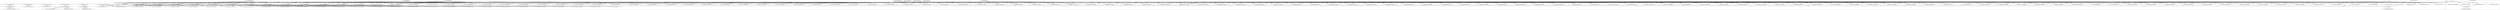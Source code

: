 digraph G {
	"1_fwatchdog#ServerID_68977fd5c9-qtcgc"->"10.1.80.1:54754#ServerID_OuterContainerID"[ label="RESPONSE" ];
	"10.1.80.1:54752#ServerID_OuterContainerID"->"1_fwatchdog#ServerID_68977fd5c9-qtcgc"[ label="GET" ];
	"10.1.80.1:54754#ServerID_OuterContainerID"->"1_fwatchdog#ServerID_68977fd5c9-qtcgc"[ label="GET" ];
	"10.1.80.1:39466#ServerID_OuterContainerID"->"1_fwatchdog#ServerID_5fff9df6cf-4xmj9"[ label="GET" ];
	"1_fwatchdog#ServerID_5fff9df6cf-4xmj9"->"10.1.80.1:39468#ServerID_OuterContainerID"[ label="RESPONSE" ];
	"10.1.80.1:39468#ServerID_OuterContainerID"->"1_fwatchdog#ServerID_5fff9df6cf-4xmj9"[ label="GET" ];
	"10.1.80.1:59756#ServerID_OuterContainerID"->"1_fwatchdog#ServerID_6df85d7674-f2xxt"[ label="GET" ];
	"1_fwatchdog#ServerID_5fff9df6cf-4xmj9"->"10.1.80.1:39466#ServerID_OuterContainerID"[ label="RESPONSE" ];
	"1_fwatchdog#ServerID_68977fd5c9-qtcgc"->"10.1.80.1:54752#ServerID_OuterContainerID"[ label="RESPONSE" ];
	"10.1.80.1:36336#ServerID_OuterContainerID"->"1_fwatchdog#ServerID_5f846fd567-g8dn6"[ label="GET" ];
	"1_fwatchdog#ServerID_5f846fd567-g8dn6"->"10.1.80.1:36336#ServerID_OuterContainerID"[ label="RESPONSE" ];
	"10.1.80.1:36337#ServerID_OuterContainerID"->"1_fwatchdog#ServerID_5f846fd567-g8dn6"[ label="GET" ];
	"1_fwatchdog#ServerID_5f846fd567-g8dn6"->"10.1.80.1:36337#ServerID_OuterContainerID"[ label="RESPONSE" ];
	"10.1.80.1:59754#ServerID_OuterContainerID"->"1_fwatchdog#ServerID_6df85d7674-f2xxt"[ label="GET" ];
	"1_fwatchdog#ServerID_6df85d7674-f2xxt"->"10.1.80.1:59754#ServerID_OuterContainerID"[ label="RESPONSE" ];
	"1_fwatchdog#ServerID_6df85d7674-f2xxt"->"10.1.80.1:59756#ServerID_OuterContainerID"[ label="RESPONSE" ];
	"10.1.80.1:33864#ServerID_OuterContainerID"->"1_fwatchdog#ServerID_8665dd9487-zwjjv"[ label="GET" ];
	"10.1.80.1:33865#ServerID_OuterContainerID"->"1_fwatchdog#ServerID_8665dd9487-zwjjv"[ label="GET" ];
	"1_fwatchdog#ServerID_8665dd9487-zwjjv"->"10.1.80.1:33864#ServerID_OuterContainerID"[ label="RESPONSE" ];
	"1_fwatchdog#ServerID_8665dd9487-zwjjv"->"10.1.80.1:33865#ServerID_OuterContainerID"[ label="RESPONSE" ];
	"10.1.80.1:54829#ServerID_OuterContainerID"->"1_fwatchdog#ServerID_76c96688d7-4wrfp"[ label="GET" ];
	"10.1.80.1:54828#ServerID_OuterContainerID"->"1_fwatchdog#ServerID_76c96688d7-4wrfp"[ label="GET" ];
	"1_fwatchdog#ServerID_76c96688d7-4wrfp"->"10.1.80.1:54829#ServerID_OuterContainerID"[ label="RESPONSE" ];
	"1_fwatchdog#ServerID_76c96688d7-4wrfp"->"10.1.80.1:54828#ServerID_OuterContainerID"[ label="RESPONSE" ];
	"10.1.80.1:54800#ServerID_OuterContainerID"->"1_fwatchdog#ServerID_68977fd5c9-qtcgc"[ label="GET" ];
	"1_fwatchdog#ServerID_68977fd5c9-qtcgc"->"10.1.80.1:54800#ServerID_OuterContainerID"[ label="RESPONSE" ];
	"10.1.80.1:54798#ServerID_OuterContainerID"->"1_fwatchdog#ServerID_68977fd5c9-qtcgc"[ label="GET" ];
	"1_fwatchdog#ServerID_68977fd5c9-qtcgc"->"10.1.80.1:54798#ServerID_OuterContainerID"[ label="RESPONSE" ];
	"10.1.80.1:39516#ServerID_OuterContainerID"->"1_fwatchdog#ServerID_5fff9df6cf-4xmj9"[ label="GET" ];
	"1_fwatchdog#ServerID_5fff9df6cf-4xmj9"->"10.1.80.1:39516#ServerID_OuterContainerID"[ label="RESPONSE" ];
	"10.1.80.1:39514#ServerID_OuterContainerID"->"1_fwatchdog#ServerID_5fff9df6cf-4xmj9"[ label="GET" ];
	"1_fwatchdog#ServerID_5fff9df6cf-4xmj9"->"10.1.80.1:39514#ServerID_OuterContainerID"[ label="RESPONSE" ];
	"10.1.80.1:36386#ServerID_OuterContainerID"->"1_fwatchdog#ServerID_5f846fd567-g8dn6"[ label="GET" ];
	"10.1.80.1:36384#ServerID_OuterContainerID"->"1_fwatchdog#ServerID_5f846fd567-g8dn6"[ label="GET" ];
	"1_fwatchdog#ServerID_5f846fd567-g8dn6"->"10.1.80.1:36386#ServerID_OuterContainerID"[ label="RESPONSE" ];
	"1_fwatchdog#ServerID_5f846fd567-g8dn6"->"10.1.80.1:36384#ServerID_OuterContainerID"[ label="RESPONSE" ];
	"10.1.80.1:59804#ServerID_OuterContainerID"->"1_fwatchdog#ServerID_6df85d7674-f2xxt"[ label="GET" ];
	"10.1.80.1:59806#ServerID_OuterContainerID"->"1_fwatchdog#ServerID_6df85d7674-f2xxt"[ label="GET" ];
	"1_fwatchdog#ServerID_6df85d7674-f2xxt"->"10.1.80.1:59806#ServerID_OuterContainerID"[ label="RESPONSE" ];
	"1_fwatchdog#ServerID_6df85d7674-f2xxt"->"10.1.80.1:59804#ServerID_OuterContainerID"[ label="RESPONSE" ];
	"10.1.80.93:49134#ServerID_OuterContainerID"->"1_fwatchdog#ServerID_6df85d7674-f2xxt"[ label="POST" ];
	"1_fwatchdog#ServerID_6df85d7674-f2xxt"->"gateway:8080#ServerID_OuterContainerID"[ label="POST" ];
	"1_fwatchdog#ServerID_6df85d7674-f2xxt"->"10.1.80.93:8080#ServerID_OuterContainerID"[ label="POST" ];
	"10.1.80.93:41144#ServerID_OuterContainerID"->"1_fwatchdog#ServerID_5f846fd567-g8dn6"[ label="POST" ];
	"1_fwatchdog#ServerID_5f846fd567-g8dn6"->"10.1.80.93:41144#ServerID_OuterContainerID"[ label="RESPONSE" ];
	"10.1.80.93:8080#ServerID_OuterContainerID"->"1_fwatchdog#ServerID_6df85d7674-f2xxt"[ label="RESPONSE" ];
	"gateway:8080#ServerID_OuterContainerID"->"1_fwatchdog#ServerID_6df85d7674-f2xxt"[ label="RESPONSE" ];
	"1_fwatchdog#ServerID_6df85d7674-f2xxt"->"10.1.80.93:49134#ServerID_OuterContainerID"[ label="RESPONSE" ];
	"10.1.80.1:33928#ServerID_OuterContainerID"->"1_fwatchdog#ServerID_8665dd9487-zwjjv"[ label="GET" ];
	"10.1.80.1:33926#ServerID_OuterContainerID"->"1_fwatchdog#ServerID_8665dd9487-zwjjv"[ label="GET" ];
	"1_fwatchdog#ServerID_8665dd9487-zwjjv"->"10.1.80.1:33928#ServerID_OuterContainerID"[ label="RESPONSE" ];
	"1_fwatchdog#ServerID_8665dd9487-zwjjv"->"10.1.80.1:33926#ServerID_OuterContainerID"[ label="RESPONSE" ];
	"10.1.80.1:54886#ServerID_OuterContainerID"->"1_fwatchdog#ServerID_76c96688d7-4wrfp"[ label="GET" ];
	"10.1.80.1:54884#ServerID_OuterContainerID"->"1_fwatchdog#ServerID_76c96688d7-4wrfp"[ label="GET" ];
	"1_fwatchdog#ServerID_76c96688d7-4wrfp"->"10.1.80.1:54886#ServerID_OuterContainerID"[ label="RESPONSE" ];
	"1_fwatchdog#ServerID_76c96688d7-4wrfp"->"10.1.80.1:54884#ServerID_OuterContainerID"[ label="RESPONSE" ];
	"10.1.80.93:49158#ServerID_OuterContainerID"->"1_fwatchdog#ServerID_6df85d7674-f2xxt"[ label="POST" ];
	"1_fwatchdog#ServerID_6df85d7674-f2xxt"->"gateway:8080#ServerID_OuterContainerID"[ label="POST" ];
	"1_fwatchdog#ServerID_6df85d7674-f2xxt"->"10.1.80.93:8080#ServerID_OuterContainerID"[ label="POST" ];
	"10.1.80.93:41166#ServerID_OuterContainerID"->"1_fwatchdog#ServerID_5f846fd567-g8dn6"[ label="POST" ];
	"1_fwatchdog#ServerID_5f846fd567-g8dn6"->"10.1.80.93:41166#ServerID_OuterContainerID"[ label="RESPONSE" ];
	"10.1.80.93:8080#ServerID_OuterContainerID"->"1_fwatchdog#ServerID_6df85d7674-f2xxt"[ label="RESPONSE" ];
	"gateway:8080#ServerID_OuterContainerID"->"1_fwatchdog#ServerID_6df85d7674-f2xxt"[ label="RESPONSE" ];
	"1_fwatchdog#ServerID_6df85d7674-f2xxt"->"10.1.80.93:49158#ServerID_OuterContainerID"[ label="RESPONSE" ];
	"10.1.80.93:49172#ServerID_OuterContainerID"->"1_fwatchdog#ServerID_6df85d7674-f2xxt"[ label="POST" ];
	"1_fwatchdog#ServerID_6df85d7674-f2xxt"->"gateway:8080#ServerID_OuterContainerID"[ label="POST" ];
	"1_fwatchdog#ServerID_6df85d7674-f2xxt"->"10.1.80.93:8080#ServerID_OuterContainerID"[ label="POST" ];
	"10.1.80.93:41180#ServerID_OuterContainerID"->"1_fwatchdog#ServerID_5f846fd567-g8dn6"[ label="POST" ];
	"1_fwatchdog#ServerID_5f846fd567-g8dn6"->"10.1.80.93:41180#ServerID_OuterContainerID"[ label="RESPONSE" ];
	"10.1.80.93:8080#ServerID_OuterContainerID"->"1_fwatchdog#ServerID_6df85d7674-f2xxt"[ label="RESPONSE" ];
	"gateway:8080#ServerID_OuterContainerID"->"1_fwatchdog#ServerID_6df85d7674-f2xxt"[ label="RESPONSE" ];
	"1_fwatchdog#ServerID_6df85d7674-f2xxt"->"10.1.80.93:49172#ServerID_OuterContainerID"[ label="RESPONSE" ];
	"10.1.80.93:49184#ServerID_OuterContainerID"->"1_fwatchdog#ServerID_6df85d7674-f2xxt"[ label="POST" ];
	"1_fwatchdog#ServerID_6df85d7674-f2xxt"->"gateway:8080#ServerID_OuterContainerID"[ label="POST" ];
	"10.1.80.1:59718#ServerID_OuterContainerID"->"1_fwatchdog#ServerID_2347d2f455dd"[ label="read" ];
	"1_fwatchdog#ServerID_6df85d7674-f2xxt"->"10.1.80.93:8080#ServerID_OuterContainerID"[ label="POST" ];
	"10.1.80.1:59720#ServerID_OuterContainerID"->"1_fwatchdog#ServerID_2347d2f455dd"[ label="read" ];
	"1_fwatchdog#ServerID_2347d2f455dd"->"10.1.80.1:59720#ServerID_OuterContainerID"[ label="write" ];
	"1_fwatchdog#ServerID_2347d2f455dd"->"10.1.80.1:59718#ServerID_OuterContainerID"[ label="write" ];
	"10.1.80.1:54752#ServerID_OuterContainerID"->"1_fwatchdog#ServerID_c8cd456c8f13"[ label="read" ];
	"10.1.80.1:54754#ServerID_OuterContainerID"->"1_fwatchdog#ServerID_c8cd456c8f13"[ label="read" ];
	"1_fwatchdog#ServerID_c8cd456c8f13"->"10.1.80.1:54754#ServerID_OuterContainerID"[ label="write" ];
	"1_fwatchdog#ServerID_c8cd456c8f13"->"10.1.80.1:54752#ServerID_OuterContainerID"[ label="write" ];
	"10.1.80.1:39468#ServerID_OuterContainerID"->"1_fwatchdog#ServerID_5bd30c3565a4"[ label="read" ];
	"1_fwatchdog#ServerID_5bd30c3565a4"->"10.1.80.1:39468#ServerID_OuterContainerID"[ label="write" ];
	"10.1.80.1:39466#ServerID_OuterContainerID"->"1_fwatchdog#ServerID_5bd30c3565a4"[ label="read" ];
	"1_fwatchdog#ServerID_5bd30c3565a4"->"10.1.80.1:39466#ServerID_OuterContainerID"[ label="write" ];
	"10.1.80.1:36336#ServerID_OuterContainerID"->"1_fwatchdog#ServerID_7cf8268e6ab5"[ label="read" ];
	"10.1.80.1:36337#ServerID_OuterContainerID"->"1_fwatchdog#ServerID_7cf8268e6ab5"[ label="read" ];
	"10.1.80.93:41192#ServerID_OuterContainerID"->"1_fwatchdog#ServerID_5f846fd567-g8dn6"[ label="POST" ];
	"10.1.80.93:8080#ServerID_OuterContainerID"->"1_fwatchdog#ServerID_6df85d7674-f2xxt"[ label="RESPONSE" ];
	"1_fwatchdog#ServerID_5f846fd567-g8dn6"->"10.1.80.93:41192#ServerID_OuterContainerID"[ label="RESPONSE" ];
	"gateway:8080#ServerID_OuterContainerID"->"1_fwatchdog#ServerID_6df85d7674-f2xxt"[ label="RESPONSE" ];
	"1_fwatchdog#ServerID_6df85d7674-f2xxt"->"10.1.80.93:49184#ServerID_OuterContainerID"[ label="RESPONSE" ];
	"1_fwatchdog#ServerID_7cf8268e6ab5"->"10.1.80.1:36336#ServerID_OuterContainerID"[ label="write" ];
	"10.1.80.93:49198#ServerID_OuterContainerID"->"1_fwatchdog#ServerID_6df85d7674-f2xxt"[ label="POST" ];
	"1_fwatchdog#ServerID_6df85d7674-f2xxt"->"gateway:8080#ServerID_OuterContainerID"[ label="POST" ];
	"1_fwatchdog#ServerID_6df85d7674-f2xxt"->"10.1.80.93:8080#ServerID_OuterContainerID"[ label="POST" ];
	"10.1.80.93:41206#ServerID_OuterContainerID"->"1_fwatchdog#ServerID_5f846fd567-g8dn6"[ label="POST" ];
	"1_fwatchdog#ServerID_5f846fd567-g8dn6"->"10.1.80.93:41206#ServerID_OuterContainerID"[ label="RESPONSE" ];
	"10.1.80.93:8080#ServerID_OuterContainerID"->"1_fwatchdog#ServerID_6df85d7674-f2xxt"[ label="RESPONSE" ];
	"gateway:8080#ServerID_OuterContainerID"->"1_fwatchdog#ServerID_6df85d7674-f2xxt"[ label="RESPONSE" ];
	"1_fwatchdog#ServerID_6df85d7674-f2xxt"->"10.1.80.93:49198#ServerID_OuterContainerID"[ label="RESPONSE" ];
	"1_fwatchdog#ServerID_7cf8268e6ab5"->"10.1.80.1:36337#ServerID_OuterContainerID"[ label="write" ];
	"10.1.80.1:54902#ServerID_OuterContainerID"->"1_fwatchdog#ServerID_68977fd5c9-qtcgc"[ label="GET" ];
	"10.1.80.1:54900#ServerID_OuterContainerID"->"1_fwatchdog#ServerID_68977fd5c9-qtcgc"[ label="GET" ];
	"1_fwatchdog#ServerID_68977fd5c9-qtcgc"->"10.1.80.1:54900#ServerID_OuterContainerID"[ label="RESPONSE" ];
	"1_fwatchdog#ServerID_68977fd5c9-qtcgc"->"10.1.80.1:54902#ServerID_OuterContainerID"[ label="RESPONSE" ];
	"10.1.80.1:59754#ServerID_OuterContainerID"->"1_fwatchdog#ServerID_2347d2f455dd"[ label="read" ];
	"10.1.80.93:49214#ServerID_OuterContainerID"->"1_fwatchdog#ServerID_6df85d7674-f2xxt"[ label="POST" ];
	"1_fwatchdog#ServerID_6df85d7674-f2xxt"->"gateway:8080#ServerID_OuterContainerID"[ label="POST" ];
	"1_fwatchdog#ServerID_6df85d7674-f2xxt"->"10.1.80.93:8080#ServerID_OuterContainerID"[ label="POST" ];
	"10.1.80.93:41222#ServerID_OuterContainerID"->"1_fwatchdog#ServerID_5f846fd567-g8dn6"[ label="POST" ];
	"1_fwatchdog#ServerID_2347d2f455dd"->"10.1.80.1:59754#ServerID_OuterContainerID"[ label="write" ];
	"1_fwatchdog#ServerID_5f846fd567-g8dn6"->"10.1.80.93:41222#ServerID_OuterContainerID"[ label="RESPONSE" ];
	"10.1.80.93:8080#ServerID_OuterContainerID"->"1_fwatchdog#ServerID_6df85d7674-f2xxt"[ label="RESPONSE" ];
	"gateway:8080#ServerID_OuterContainerID"->"1_fwatchdog#ServerID_6df85d7674-f2xxt"[ label="RESPONSE" ];
	"10.1.80.1:59756#ServerID_OuterContainerID"->"1_fwatchdog#ServerID_2347d2f455dd"[ label="read" ];
	"1_fwatchdog#ServerID_6df85d7674-f2xxt"->"10.1.80.93:49214#ServerID_OuterContainerID"[ label="RESPONSE" ];
	"10.1.80.93:49226#ServerID_OuterContainerID"->"1_fwatchdog#ServerID_6df85d7674-f2xxt"[ label="POST" ];
	"1_fwatchdog#ServerID_6df85d7674-f2xxt"->"gateway:8080#ServerID_OuterContainerID"[ label="POST" ];
	"1_fwatchdog#ServerID_6df85d7674-f2xxt"->"10.1.80.93:8080#ServerID_OuterContainerID"[ label="POST" ];
	"1_fwatchdog#ServerID_2347d2f455dd"->"10.1.80.1:59756#ServerID_OuterContainerID"[ label="write" ];
	"10.1.80.93:41234#ServerID_OuterContainerID"->"1_fwatchdog#ServerID_5f846fd567-g8dn6"[ label="POST" ];
	"1_fwatchdog#ServerID_5f846fd567-g8dn6"->"10.1.80.93:41234#ServerID_OuterContainerID"[ label="RESPONSE" ];
	"gateway:8080#ServerID_OuterContainerID"->"1_fwatchdog#ServerID_6df85d7674-f2xxt"[ label="RESPONSE" ];
	"10.1.80.93:8080#ServerID_OuterContainerID"->"1_fwatchdog#ServerID_6df85d7674-f2xxt"[ label="RESPONSE" ];
	"10.1.80.1:54798#ServerID_OuterContainerID"->"1_fwatchdog#ServerID_c8cd456c8f13"[ label="read" ];
	"1_fwatchdog#ServerID_6df85d7674-f2xxt"->"10.1.80.93:49226#ServerID_OuterContainerID"[ label="RESPONSE" ];
	"10.1.80.1:54800#ServerID_OuterContainerID"->"1_fwatchdog#ServerID_c8cd456c8f13"[ label="read" ];
	"10.1.80.1:39635#ServerID_OuterContainerID"->"1_fwatchdog#ServerID_5fff9df6cf-4xmj9"[ label="GET" ];
	"10.1.80.1:39634#ServerID_OuterContainerID"->"1_fwatchdog#ServerID_5fff9df6cf-4xmj9"[ label="GET" ];
	"1_fwatchdog#ServerID_5fff9df6cf-4xmj9"->"10.1.80.1:39635#ServerID_OuterContainerID"[ label="RESPONSE" ];
	"1_fwatchdog#ServerID_5fff9df6cf-4xmj9"->"10.1.80.1:39634#ServerID_OuterContainerID"[ label="RESPONSE" ];
	"1_fwatchdog#ServerID_c8cd456c8f13"->"10.1.80.1:54800#ServerID_OuterContainerID"[ label="write" ];
	"10.1.80.1:36504#ServerID_OuterContainerID"->"1_fwatchdog#ServerID_5f846fd567-g8dn6"[ label="GET" ];
	"10.1.80.1:36506#ServerID_OuterContainerID"->"1_fwatchdog#ServerID_5f846fd567-g8dn6"[ label="GET" ];
	"1_fwatchdog#ServerID_5f846fd567-g8dn6"->"10.1.80.1:36504#ServerID_OuterContainerID"[ label="RESPONSE" ];
	"1_fwatchdog#ServerID_5f846fd567-g8dn6"->"10.1.80.1:36506#ServerID_OuterContainerID"[ label="RESPONSE" ];
	"10.1.80.93:49246#ServerID_OuterContainerID"->"1_fwatchdog#ServerID_6df85d7674-f2xxt"[ label="POST" ];
	"1_fwatchdog#ServerID_6df85d7674-f2xxt"->"gateway:8080#ServerID_OuterContainerID"[ label="POST" ];
	"1_fwatchdog#ServerID_c8cd456c8f13"->"10.1.80.1:54798#ServerID_OuterContainerID"[ label="write" ];
	"1_fwatchdog#ServerID_6df85d7674-f2xxt"->"10.1.80.93:8080#ServerID_OuterContainerID"[ label="POST" ];
	"10.1.80.93:41254#ServerID_OuterContainerID"->"1_fwatchdog#ServerID_5f846fd567-g8dn6"[ label="POST" ];
	"1_fwatchdog#ServerID_5f846fd567-g8dn6"->"10.1.80.93:41254#ServerID_OuterContainerID"[ label="RESPONSE" ];
	"10.1.80.93:8080#ServerID_OuterContainerID"->"1_fwatchdog#ServerID_6df85d7674-f2xxt"[ label="RESPONSE" ];
	"gateway:8080#ServerID_OuterContainerID"->"1_fwatchdog#ServerID_6df85d7674-f2xxt"[ label="RESPONSE" ];
	"10.1.80.1:39516#ServerID_OuterContainerID"->"1_fwatchdog#ServerID_5bd30c3565a4"[ label="read" ];
	"1_fwatchdog#ServerID_6df85d7674-f2xxt"->"10.1.80.93:49246#ServerID_OuterContainerID"[ label="RESPONSE" ];
	"10.1.80.1:59936#ServerID_OuterContainerID"->"1_fwatchdog#ServerID_6df85d7674-f2xxt"[ label="GET" ];
	"1_fwatchdog#ServerID_5bd30c3565a4"->"10.1.80.1:39516#ServerID_OuterContainerID"[ label="write" ];
	"10.1.80.1:59934#ServerID_OuterContainerID"->"1_fwatchdog#ServerID_6df85d7674-f2xxt"[ label="GET" ];
	"1_fwatchdog#ServerID_6df85d7674-f2xxt"->"10.1.80.1:59934#ServerID_OuterContainerID"[ label="RESPONSE" ];
	"1_fwatchdog#ServerID_6df85d7674-f2xxt"->"10.1.80.1:59936#ServerID_OuterContainerID"[ label="RESPONSE" ];
	"10.1.80.1:34040#ServerID_OuterContainerID"->"1_fwatchdog#ServerID_8665dd9487-zwjjv"[ label="GET" ];
	"1_fwatchdog#ServerID_8665dd9487-zwjjv"->"10.1.80.1:34040#ServerID_OuterContainerID"[ label="RESPONSE" ];
	"10.1.80.1:39514#ServerID_OuterContainerID"->"1_fwatchdog#ServerID_5bd30c3565a4"[ label="read" ];
	"10.1.80.1:34042#ServerID_OuterContainerID"->"1_fwatchdog#ServerID_8665dd9487-zwjjv"[ label="GET" ];
	"1_fwatchdog#ServerID_8665dd9487-zwjjv"->"10.1.80.1:34042#ServerID_OuterContainerID"[ label="RESPONSE" ];
	"10.1.80.93:49268#ServerID_OuterContainerID"->"1_fwatchdog#ServerID_6df85d7674-f2xxt"[ label="POST" ];
	"1_fwatchdog#ServerID_6df85d7674-f2xxt"->"gateway:8080#ServerID_OuterContainerID"[ label="POST" ];
	"1_fwatchdog#ServerID_6df85d7674-f2xxt"->"10.1.80.93:8080#ServerID_OuterContainerID"[ label="POST" ];
	"10.1.80.93:41276#ServerID_OuterContainerID"->"1_fwatchdog#ServerID_5f846fd567-g8dn6"[ label="POST" ];
	"1_fwatchdog#ServerID_5f846fd567-g8dn6"->"10.1.80.93:41276#ServerID_OuterContainerID"[ label="RESPONSE" ];
	"10.1.80.93:8080#ServerID_OuterContainerID"->"1_fwatchdog#ServerID_6df85d7674-f2xxt"[ label="RESPONSE" ];
	"gateway:8080#ServerID_OuterContainerID"->"1_fwatchdog#ServerID_6df85d7674-f2xxt"[ label="RESPONSE" ];
	"1_fwatchdog#ServerID_6df85d7674-f2xxt"->"10.1.80.93:49268#ServerID_OuterContainerID"[ label="RESPONSE" ];
	"10.1.80.1:55012#ServerID_OuterContainerID"->"1_fwatchdog#ServerID_76c96688d7-4wrfp"[ label="GET" ];
	"10.1.80.1:55010#ServerID_OuterContainerID"->"1_fwatchdog#ServerID_76c96688d7-4wrfp"[ label="GET" ];
	"1_fwatchdog#ServerID_76c96688d7-4wrfp"->"10.1.80.1:55012#ServerID_OuterContainerID"[ label="RESPONSE" ];
	"1_fwatchdog#ServerID_5bd30c3565a4"->"10.1.80.1:39514#ServerID_OuterContainerID"[ label="write" ];
	"10.1.80.1:36384#ServerID_OuterContainerID"->"1_fwatchdog#ServerID_7cf8268e6ab5"[ label="read" ];
	"1_fwatchdog#ServerID_76c96688d7-4wrfp"->"10.1.80.1:55010#ServerID_OuterContainerID"[ label="RESPONSE" ];
	"10.1.80.93:49284#ServerID_OuterContainerID"->"1_fwatchdog#ServerID_6df85d7674-f2xxt"[ label="POST" ];
	"1_fwatchdog#ServerID_6df85d7674-f2xxt"->"gateway:8080#ServerID_OuterContainerID"[ label="POST" ];
	"1_fwatchdog#ServerID_6df85d7674-f2xxt"->"10.1.80.93:8080#ServerID_OuterContainerID"[ label="POST" ];
	"10.1.80.93:41292#ServerID_OuterContainerID"->"1_fwatchdog#ServerID_5f846fd567-g8dn6"[ label="POST" ];
	"1_fwatchdog#ServerID_5f846fd567-g8dn6"->"10.1.80.93:41292#ServerID_OuterContainerID"[ label="RESPONSE" ];
	"10.1.80.1:36386#ServerID_OuterContainerID"->"1_fwatchdog#ServerID_7cf8268e6ab5"[ label="read" ];
	"10.1.80.93:8080#ServerID_OuterContainerID"->"1_fwatchdog#ServerID_6df85d7674-f2xxt"[ label="RESPONSE" ];
	"gateway:8080#ServerID_OuterContainerID"->"1_fwatchdog#ServerID_6df85d7674-f2xxt"[ label="RESPONSE" ];
	"1_fwatchdog#ServerID_6df85d7674-f2xxt"->"10.1.80.93:49284#ServerID_OuterContainerID"[ label="RESPONSE" ];
	"10.1.80.93:49296#ServerID_OuterContainerID"->"1_fwatchdog#ServerID_6df85d7674-f2xxt"[ label="POST" ];
	"1_fwatchdog#ServerID_6df85d7674-f2xxt"->"gateway:8080#ServerID_OuterContainerID"[ label="POST" ];
	"1_fwatchdog#ServerID_6df85d7674-f2xxt"->"10.1.80.93:8080#ServerID_OuterContainerID"[ label="POST" ];
	"10.1.80.93:41304#ServerID_OuterContainerID"->"1_fwatchdog#ServerID_5f846fd567-g8dn6"[ label="POST" ];
	"1_fwatchdog#ServerID_5f846fd567-g8dn6"->"10.1.80.93:41304#ServerID_OuterContainerID"[ label="RESPONSE" ];
	"10.1.80.93:8080#ServerID_OuterContainerID"->"1_fwatchdog#ServerID_6df85d7674-f2xxt"[ label="RESPONSE" ];
	"gateway:8080#ServerID_OuterContainerID"->"1_fwatchdog#ServerID_6df85d7674-f2xxt"[ label="RESPONSE" ];
	"1_fwatchdog#ServerID_6df85d7674-f2xxt"->"10.1.80.93:49296#ServerID_OuterContainerID"[ label="RESPONSE" ];
	"10.1.80.93:49308#ServerID_OuterContainerID"->"1_fwatchdog#ServerID_6df85d7674-f2xxt"[ label="POST" ];
	"1_fwatchdog#ServerID_6df85d7674-f2xxt"->"gateway:8080#ServerID_OuterContainerID"[ label="POST" ];
	"1_fwatchdog#ServerID_6df85d7674-f2xxt"->"10.1.80.93:8080#ServerID_OuterContainerID"[ label="POST" ];
	"10.1.80.93:41316#ServerID_OuterContainerID"->"1_fwatchdog#ServerID_5f846fd567-g8dn6"[ label="POST" ];
	"1_fwatchdog#ServerID_5f846fd567-g8dn6"->"10.1.80.93:41316#ServerID_OuterContainerID"[ label="RESPONSE" ];
	"10.1.80.93:8080#ServerID_OuterContainerID"->"1_fwatchdog#ServerID_6df85d7674-f2xxt"[ label="RESPONSE" ];
	"gateway:8080#ServerID_OuterContainerID"->"1_fwatchdog#ServerID_6df85d7674-f2xxt"[ label="RESPONSE" ];
	"1_fwatchdog#ServerID_6df85d7674-f2xxt"->"10.1.80.93:49308#ServerID_OuterContainerID"[ label="RESPONSE" ];
	"10.1.80.1:55015#ServerID_OuterContainerID"->"1_fwatchdog#ServerID_68977fd5c9-qtcgc"[ label="GET" ];
	"1_fwatchdog#ServerID_7cf8268e6ab5"->"10.1.80.1:36386#ServerID_OuterContainerID"[ label="write" ];
	"10.1.80.1:55014#ServerID_OuterContainerID"->"1_fwatchdog#ServerID_68977fd5c9-qtcgc"[ label="GET" ];
	"1_fwatchdog#ServerID_68977fd5c9-qtcgc"->"10.1.80.1:55015#ServerID_OuterContainerID"[ label="RESPONSE" ];
	"1_fwatchdog#ServerID_68977fd5c9-qtcgc"->"10.1.80.1:55014#ServerID_OuterContainerID"[ label="RESPONSE" ];
	"10.1.80.93:49332#ServerID_OuterContainerID"->"1_fwatchdog#ServerID_6df85d7674-f2xxt"[ label="POST" ];
	"1_fwatchdog#ServerID_6df85d7674-f2xxt"->"gateway:8080#ServerID_OuterContainerID"[ label="POST" ];
	"1_fwatchdog#ServerID_6df85d7674-f2xxt"->"10.1.80.93:8080#ServerID_OuterContainerID"[ label="POST" ];
	"10.1.80.93:41340#ServerID_OuterContainerID"->"1_fwatchdog#ServerID_5f846fd567-g8dn6"[ label="POST" ];
	"1_fwatchdog#ServerID_5f846fd567-g8dn6"->"10.1.80.93:41340#ServerID_OuterContainerID"[ label="RESPONSE" ];
	"1_fwatchdog#ServerID_7cf8268e6ab5"->"10.1.80.1:36384#ServerID_OuterContainerID"[ label="write" ];
	"10.1.80.93:8080#ServerID_OuterContainerID"->"1_fwatchdog#ServerID_6df85d7674-f2xxt"[ label="RESPONSE" ];
	"1_fwatchdog#ServerID_6df85d7674-f2xxt"->"10.1.80.93:49332#ServerID_OuterContainerID"[ label="RESPONSE" ];
	"gateway:8080#ServerID_OuterContainerID"->"1_fwatchdog#ServerID_6df85d7674-f2xxt"[ label="RESPONSE" ];
	"10.1.80.93:49344#ServerID_OuterContainerID"->"1_fwatchdog#ServerID_6df85d7674-f2xxt"[ label="POST" ];
	"1_fwatchdog#ServerID_6df85d7674-f2xxt"->"10.1.80.93:8080#ServerID_OuterContainerID"[ label="POST" ];
	"10.1.80.93:41352#ServerID_OuterContainerID"->"1_fwatchdog#ServerID_5f846fd567-g8dn6"[ label="POST" ];
	"1_fwatchdog#ServerID_6df85d7674-f2xxt"->"gateway:8080#ServerID_OuterContainerID"[ label="POST" ];
	"1_fwatchdog#ServerID_5f846fd567-g8dn6"->"10.1.80.93:41352#ServerID_OuterContainerID"[ label="RESPONSE" ];
	"10.1.80.93:8080#ServerID_OuterContainerID"->"1_fwatchdog#ServerID_6df85d7674-f2xxt"[ label="RESPONSE" ];
	"gateway:8080#ServerID_OuterContainerID"->"1_fwatchdog#ServerID_6df85d7674-f2xxt"[ label="RESPONSE" ];
	"1_fwatchdog#ServerID_6df85d7674-f2xxt"->"10.1.80.93:49344#ServerID_OuterContainerID"[ label="RESPONSE" ];
	"10.1.80.93:49356#ServerID_OuterContainerID"->"1_fwatchdog#ServerID_6df85d7674-f2xxt"[ label="POST" ];
	"1_fwatchdog#ServerID_6df85d7674-f2xxt"->"gateway:8080#ServerID_OuterContainerID"[ label="POST" ];
	"1_fwatchdog#ServerID_6df85d7674-f2xxt"->"10.1.80.93:8080#ServerID_OuterContainerID"[ label="POST" ];
	"10.1.80.93:41364#ServerID_OuterContainerID"->"1_fwatchdog#ServerID_5f846fd567-g8dn6"[ label="POST" ];
	"1_fwatchdog#ServerID_5f846fd567-g8dn6"->"10.1.80.93:41364#ServerID_OuterContainerID"[ label="RESPONSE" ];
	"10.1.80.93:8080#ServerID_OuterContainerID"->"1_fwatchdog#ServerID_6df85d7674-f2xxt"[ label="RESPONSE" ];
	"gateway:8080#ServerID_OuterContainerID"->"1_fwatchdog#ServerID_6df85d7674-f2xxt"[ label="RESPONSE" ];
	"1_fwatchdog#ServerID_6df85d7674-f2xxt"->"10.1.80.93:49356#ServerID_OuterContainerID"[ label="RESPONSE" ];
	"10.1.80.1:39766#ServerID_OuterContainerID"->"1_fwatchdog#ServerID_5fff9df6cf-4xmj9"[ label="GET" ];
	"10.1.80.1:39764#ServerID_OuterContainerID"->"1_fwatchdog#ServerID_5fff9df6cf-4xmj9"[ label="GET" ];
	"1_fwatchdog#ServerID_5fff9df6cf-4xmj9"->"10.1.80.1:39766#ServerID_OuterContainerID"[ label="RESPONSE" ];
	"1_fwatchdog#ServerID_5fff9df6cf-4xmj9"->"10.1.80.1:39764#ServerID_OuterContainerID"[ label="RESPONSE" ];
	"10.1.80.1:36634#ServerID_OuterContainerID"->"1_fwatchdog#ServerID_5f846fd567-g8dn6"[ label="GET" ];
	"10.1.80.1:36635#ServerID_OuterContainerID"->"1_fwatchdog#ServerID_5f846fd567-g8dn6"[ label="GET" ];
	"1_fwatchdog#ServerID_5f846fd567-g8dn6"->"10.1.80.1:36634#ServerID_OuterContainerID"[ label="RESPONSE" ];
	"1_fwatchdog#ServerID_5f846fd567-g8dn6"->"10.1.80.1:36635#ServerID_OuterContainerID"[ label="RESPONSE" ];
	"10.1.80.1:59806#ServerID_OuterContainerID"->"1_fwatchdog#ServerID_2347d2f455dd"[ label="read" ];
	"1_fwatchdog#ServerID_2347d2f455dd"->"10.1.80.1:59806#ServerID_OuterContainerID"[ label="write" ];
	"10.1.80.1:59804#ServerID_OuterContainerID"->"1_fwatchdog#ServerID_2347d2f455dd"[ label="read" ];
	"10.1.80.93:49378#ServerID_OuterContainerID"->"1_fwatchdog#ServerID_6df85d7674-f2xxt"[ label="POST" ];
	"1_fwatchdog#ServerID_6df85d7674-f2xxt"->"gateway:8080#ServerID_OuterContainerID"[ label="POST" ];
	"1_fwatchdog#ServerID_6df85d7674-f2xxt"->"10.1.80.93:8080#ServerID_OuterContainerID"[ label="POST" ];
	"1_fwatchdog#ServerID_2347d2f455dd"->"10.1.80.1:59804#ServerID_OuterContainerID"[ label="write" ];
	"10.1.80.93:41386#ServerID_OuterContainerID"->"1_fwatchdog#ServerID_5f846fd567-g8dn6"[ label="POST" ];
	"1_fwatchdog#ServerID_5f846fd567-g8dn6"->"10.1.80.93:41386#ServerID_OuterContainerID"[ label="RESPONSE" ];
	"10.1.80.93:8080#ServerID_OuterContainerID"->"1_fwatchdog#ServerID_6df85d7674-f2xxt"[ label="RESPONSE" ];
	"gateway:8080#ServerID_OuterContainerID"->"1_fwatchdog#ServerID_6df85d7674-f2xxt"[ label="RESPONSE" ];
	"1_fwatchdog#ServerID_6df85d7674-f2xxt"->"10.1.80.93:49378#ServerID_OuterContainerID"[ label="RESPONSE" ];
	"10.1.80.1:60064#ServerID_OuterContainerID"->"1_fwatchdog#ServerID_6df85d7674-f2xxt"[ label="GET" ];
	"10.1.80.1:60065#ServerID_OuterContainerID"->"1_fwatchdog#ServerID_6df85d7674-f2xxt"[ label="GET" ];
	"1_fwatchdog#ServerID_6df85d7674-f2xxt"->"10.1.80.1:60065#ServerID_OuterContainerID"[ label="RESPONSE" ];
	"1_fwatchdog#ServerID_6df85d7674-f2xxt"->"10.1.80.1:60064#ServerID_OuterContainerID"[ label="RESPONSE" ];
	"10.1.80.1:34171#ServerID_OuterContainerID"->"1_fwatchdog#ServerID_8665dd9487-zwjjv"[ label="GET" ];
	"10.1.80.1:34170#ServerID_OuterContainerID"->"1_fwatchdog#ServerID_8665dd9487-zwjjv"[ label="GET" ];
	"1_fwatchdog#ServerID_8665dd9487-zwjjv"->"10.1.80.1:34171#ServerID_OuterContainerID"[ label="RESPONSE" ];
	"10.1.80.93:49134#ServerID_OuterContainerID"->"1_fwatchdog#ServerID_2347d2f455dd"[ label="read" ];
	"1_fwatchdog#ServerID_8665dd9487-zwjjv"->"10.1.80.1:34170#ServerID_OuterContainerID"[ label="RESPONSE" ];
	"10.1.80.93:49398#ServerID_OuterContainerID"->"1_fwatchdog#ServerID_6df85d7674-f2xxt"[ label="POST" ];
	"1_fwatchdog#ServerID_6df85d7674-f2xxt"->"gateway:8080#ServerID_OuterContainerID"[ label="POST" ];
	"1_fwatchdog#ServerID_6df85d7674-f2xxt"->"10.1.80.93:8080#ServerID_OuterContainerID"[ label="POST" ];
	"10.1.80.1:55136#ServerID_OuterContainerID"->"1_fwatchdog#ServerID_76c96688d7-4wrfp"[ label="GET" ];
	"1_fwatchdog#ServerID_76c96688d7-4wrfp"->"10.1.80.1:55136#ServerID_OuterContainerID"[ label="RESPONSE" ];
	"1_fwatchdog#ServerID_2347d2f455dd"->"pipe:[7844706]#ServerID_2347d2f455dd"[ label="write" ];
	"10.1.80.1:55138#ServerID_OuterContainerID"->"1_fwatchdog#ServerID_76c96688d7-4wrfp"[ label="GET" ];
	"1_fwatchdog#ServerID_76c96688d7-4wrfp"->"10.1.80.1:55138#ServerID_OuterContainerID"[ label="RESPONSE" ];
	"10.1.80.93:41410#ServerID_OuterContainerID"->"1_fwatchdog#ServerID_5f846fd567-g8dn6"[ label="POST" ];
	"1_fwatchdog#ServerID_5f846fd567-g8dn6"->"10.1.80.93:41410#ServerID_OuterContainerID"[ label="RESPONSE" ];
	"1_fwatchdog#ServerID_2347d2f455dd"->"localhost:3000#ServerID_2347d2f455dd"[ label="connect" ];
	"10.1.80.93:8080#ServerID_OuterContainerID"->"1_fwatchdog#ServerID_6df85d7674-f2xxt"[ label="RESPONSE" ];
	"gateway:8080#ServerID_OuterContainerID"->"1_fwatchdog#ServerID_6df85d7674-f2xxt"[ label="RESPONSE" ];
	"1_fwatchdog#ServerID_6df85d7674-f2xxt"->"10.1.80.93:49398#ServerID_OuterContainerID"[ label="RESPONSE" ];
	"10.1.80.93:49414#ServerID_OuterContainerID"->"1_fwatchdog#ServerID_6df85d7674-f2xxt"[ label="POST" ];
	"localhost:3000#ServerID_2347d2f455dd"->"1_fwatchdog#ServerID_2347d2f455dd"[ label="read" ];
	"1_fwatchdog#ServerID_6df85d7674-f2xxt"->"gateway:8080#ServerID_OuterContainerID"[ label="POST" ];
	"1_fwatchdog#ServerID_6df85d7674-f2xxt"->"10.1.80.93:8080#ServerID_OuterContainerID"[ label="POST" ];
	"10.1.80.93:41422#ServerID_OuterContainerID"->"1_fwatchdog#ServerID_5f846fd567-g8dn6"[ label="POST" ];
	"1_fwatchdog#ServerID_5f846fd567-g8dn6"->"10.1.80.93:41422#ServerID_OuterContainerID"[ label="RESPONSE" ];
	"10.1.80.93:8080#ServerID_OuterContainerID"->"1_fwatchdog#ServerID_6df85d7674-f2xxt"[ label="RESPONSE" ];
	"gateway:8080#ServerID_OuterContainerID"->"1_fwatchdog#ServerID_6df85d7674-f2xxt"[ label="RESPONSE" ];
	"1_fwatchdog#ServerID_6df85d7674-f2xxt"->"10.1.80.93:49414#ServerID_OuterContainerID"[ label="RESPONSE" ];
	"1_fwatchdog#ServerID_2347d2f455dd"->"localhost:3000#ServerID_2347d2f455dd"[ label="write" ];
	"10.1.80.93:49428#ServerID_OuterContainerID"->"1_fwatchdog#ServerID_6df85d7674-f2xxt"[ label="POST" ];
	"1_fwatchdog#ServerID_6df85d7674-f2xxt"->"gateway:8080#ServerID_OuterContainerID"[ label="POST" ];
	"1_fwatchdog#ServerID_6df85d7674-f2xxt"->"10.1.80.93:8080#ServerID_OuterContainerID"[ label="POST" ];
	"10.1.80.93:41436#ServerID_OuterContainerID"->"1_fwatchdog#ServerID_5f846fd567-g8dn6"[ label="POST" ];
	"1_fwatchdog#ServerID_5f846fd567-g8dn6"->"10.1.80.93:41436#ServerID_OuterContainerID"[ label="RESPONSE" ];
	"10.1.80.93:8080#ServerID_OuterContainerID"->"1_fwatchdog#ServerID_6df85d7674-f2xxt"[ label="RESPONSE" ];
	"gateway:8080#ServerID_OuterContainerID"->"1_fwatchdog#ServerID_6df85d7674-f2xxt"[ label="RESPONSE" ];
	"1_fwatchdog#ServerID_6df85d7674-f2xxt"->"10.1.80.93:49428#ServerID_OuterContainerID"[ label="RESPONSE" ];
	"10.1.80.1:55133#ServerID_OuterContainerID"->"1_fwatchdog#ServerID_68977fd5c9-qtcgc"[ label="GET" ];
	"10.1.80.1:55132#ServerID_OuterContainerID"->"1_fwatchdog#ServerID_68977fd5c9-qtcgc"[ label="GET" ];
	"1_fwatchdog#ServerID_68977fd5c9-qtcgc"->"10.1.80.1:55132#ServerID_OuterContainerID"[ label="RESPONSE" ];
	"1_fwatchdog#ServerID_68977fd5c9-qtcgc"->"10.1.80.1:55133#ServerID_OuterContainerID"[ label="RESPONSE" ];
	"10.1.80.1:39846#ServerID_OuterContainerID"->"1_fwatchdog#ServerID_5fff9df6cf-4xmj9"[ label="GET" ];
	"10.1.80.1:39844#ServerID_OuterContainerID"->"1_fwatchdog#ServerID_5fff9df6cf-4xmj9"[ label="GET" ];
	"1_fwatchdog#ServerID_5fff9df6cf-4xmj9"->"10.1.80.1:39844#ServerID_OuterContainerID"[ label="RESPONSE" ];
	"1_fwatchdog#ServerID_5fff9df6cf-4xmj9"->"10.1.80.1:39846#ServerID_OuterContainerID"[ label="RESPONSE" ];
	"10.1.80.1:36714#ServerID_OuterContainerID"->"1_fwatchdog#ServerID_5f846fd567-g8dn6"[ label="GET" ];
	"1_fwatchdog#ServerID_5f846fd567-g8dn6"->"10.1.80.1:36714#ServerID_OuterContainerID"[ label="RESPONSE" ];
	"10.1.80.1:36716#ServerID_OuterContainerID"->"1_fwatchdog#ServerID_5f846fd567-g8dn6"[ label="GET" ];
	"1_fwatchdog#ServerID_5f846fd567-g8dn6"->"10.1.80.1:36716#ServerID_OuterContainerID"[ label="RESPONSE" ];
	"10.1.80.1:60132#ServerID_OuterContainerID"->"1_fwatchdog#ServerID_6df85d7674-f2xxt"[ label="GET" ];
	"10.1.80.1:60134#ServerID_OuterContainerID"->"1_fwatchdog#ServerID_6df85d7674-f2xxt"[ label="GET" ];
	"localhost:3000#ServerID_2347d2f455dd"->"13_node#ServerID_2347d2f455dd"[ label="read" ];
	"1_fwatchdog#ServerID_6df85d7674-f2xxt"->"10.1.80.1:60132#ServerID_OuterContainerID"[ label="RESPONSE" ];
	"1_fwatchdog#ServerID_6df85d7674-f2xxt"->"10.1.80.1:60134#ServerID_OuterContainerID"[ label="RESPONSE" ];
	"10.1.80.1:34241#ServerID_OuterContainerID"->"1_fwatchdog#ServerID_8665dd9487-zwjjv"[ label="GET" ];
	"1_fwatchdog#ServerID_8665dd9487-zwjjv"->"10.1.80.1:34241#ServerID_OuterContainerID"[ label="RESPONSE" ];
	"10.1.80.1:34240#ServerID_OuterContainerID"->"1_fwatchdog#ServerID_8665dd9487-zwjjv"[ label="GET" ];
	"1_fwatchdog#ServerID_8665dd9487-zwjjv"->"10.1.80.1:34240#ServerID_OuterContainerID"[ label="RESPONSE" ];
	"10.1.80.1:55198#ServerID_OuterContainerID"->"1_fwatchdog#ServerID_76c96688d7-4wrfp"[ label="GET" ];
	"13_node#ServerID_2347d2f455dd"->"pipe:[7845926]#ServerID_2347d2f455dd"[ label="write" ];
	"1_fwatchdog#ServerID_76c96688d7-4wrfp"->"10.1.80.1:55198#ServerID_OuterContainerID"[ label="RESPONSE" ];
	"10.1.80.1:55200#ServerID_OuterContainerID"->"1_fwatchdog#ServerID_76c96688d7-4wrfp"[ label="GET" ];
	"1_fwatchdog#ServerID_76c96688d7-4wrfp"->"10.1.80.1:55200#ServerID_OuterContainerID"[ label="RESPONSE" ];
	"/etc/hosts#ServerID_2347d2f455dd"->"13_node#ServerID_2347d2f455dd"[ label="read" ];
	"10.1.80.1:55167#ServerID_OuterContainerID"->"1_fwatchdog#ServerID_68977fd5c9-qtcgc"[ label="GET" ];
	"/etc/resolv.conf#ServerID_2347d2f455dd"->"13_node#ServerID_2347d2f455dd"[ label="read" ];
	"1_fwatchdog#ServerID_68977fd5c9-qtcgc"->"10.1.80.1:55167#ServerID_OuterContainerID"[ label="RESPONSE" ];
	"10.1.80.1:55166#ServerID_OuterContainerID"->"1_fwatchdog#ServerID_68977fd5c9-qtcgc"[ label="GET" ];
	"1_fwatchdog#ServerID_68977fd5c9-qtcgc"->"10.1.80.1:55166#ServerID_OuterContainerID"[ label="RESPONSE" ];
	"10.1.80.1:39882#ServerID_OuterContainerID"->"1_fwatchdog#ServerID_5fff9df6cf-4xmj9"[ label="GET" ];
	"13_node#ServerID_2347d2f455dd"->"10.152.183.10:53#ServerID_OuterContainerID"[ label="sendto" ];
	"1_fwatchdog#ServerID_5fff9df6cf-4xmj9"->"10.1.80.1:39882#ServerID_OuterContainerID"[ label="RESPONSE" ];
	"10.1.80.1:39880#ServerID_OuterContainerID"->"1_fwatchdog#ServerID_5fff9df6cf-4xmj9"[ label="GET" ];
	"1_fwatchdog#ServerID_5fff9df6cf-4xmj9"->"10.1.80.1:39880#ServerID_OuterContainerID"[ label="RESPONSE" ];
	"10.1.80.1:36752#ServerID_OuterContainerID"->"1_fwatchdog#ServerID_5f846fd567-g8dn6"[ label="GET" ];
	"1_fwatchdog#ServerID_5f846fd567-g8dn6"->"10.1.80.1:36752#ServerID_OuterContainerID"[ label="RESPONSE" ];
	"10.1.80.1:36750#ServerID_OuterContainerID"->"1_fwatchdog#ServerID_5f846fd567-g8dn6"[ label="GET" ];
	"1_fwatchdog#ServerID_5f846fd567-g8dn6"->"10.1.80.1:36750#ServerID_OuterContainerID"[ label="RESPONSE" ];
	"10.1.80.1:60168#ServerID_OuterContainerID"->"1_fwatchdog#ServerID_6df85d7674-f2xxt"[ label="GET" ];
	"1_fwatchdog#ServerID_6df85d7674-f2xxt"->"10.1.80.1:60168#ServerID_OuterContainerID"[ label="RESPONSE" ];
	"10.152.183.10:53#ServerID_OuterContainerID"->"13_node#ServerID_2347d2f455dd"[ label="recvfrom" ];
	"10.1.80.1:60170#ServerID_OuterContainerID"->"1_fwatchdog#ServerID_6df85d7674-f2xxt"[ label="GET" ];
	"1_fwatchdog#ServerID_6df85d7674-f2xxt"->"10.1.80.1:60170#ServerID_OuterContainerID"[ label="RESPONSE" ];
	"10.1.80.1:34278#ServerID_OuterContainerID"->"1_fwatchdog#ServerID_8665dd9487-zwjjv"[ label="GET" ];
	"1_fwatchdog#ServerID_8665dd9487-zwjjv"->"10.1.80.1:34278#ServerID_OuterContainerID"[ label="RESPONSE" ];
	"10.1.80.1:34280#ServerID_OuterContainerID"->"1_fwatchdog#ServerID_8665dd9487-zwjjv"[ label="GET" ];
	"1_fwatchdog#ServerID_8665dd9487-zwjjv"->"10.1.80.1:34280#ServerID_OuterContainerID"[ label="RESPONSE" ];
	"10.1.80.1:55242#ServerID_OuterContainerID"->"1_fwatchdog#ServerID_76c96688d7-4wrfp"[ label="GET" ];
	"1_fwatchdog#ServerID_76c96688d7-4wrfp"->"10.1.80.1:55242#ServerID_OuterContainerID"[ label="RESPONSE" ];
	"10.1.80.1:55244#ServerID_OuterContainerID"->"1_fwatchdog#ServerID_76c96688d7-4wrfp"[ label="GET" ];
	"1_fwatchdog#ServerID_76c96688d7-4wrfp"->"10.1.80.1:55244#ServerID_OuterContainerID"[ label="RESPONSE" ];
	"13_node#ServerID_2347d2f455dd"->"gateway:8080#ServerID_OuterContainerID"[ label="connect" ];
	"1_fwatchdog#ServerID_7cf8268e6ab5"->"localhost:3000#ServerID_7cf8268e6ab5"[ label="write" ];
	"10.1.80.93:41144#ServerID_OuterContainerID"->"1_fwatchdog#ServerID_7cf8268e6ab5"[ label="read" ];
	"localhost:3000#ServerID_7cf8268e6ab5"->"1_fwatchdog#ServerID_7cf8268e6ab5"[ label="read" ];
	"1_fwatchdog#ServerID_7cf8268e6ab5"->"localhost:3000#ServerID_7cf8268e6ab5"[ label="connect" ];
	"1_fwatchdog#ServerID_7cf8268e6ab5"->"pipe:[7845975]#ServerID_7cf8268e6ab5"[ label="write" ];
	"1_fwatchdog#ServerID_7cf8268e6ab5"->"pipe:[7845976]#ServerID_7cf8268e6ab5"[ label="write" ];
	"localhost:3000#ServerID_7cf8268e6ab5"->"13_node#ServerID_7cf8268e6ab5"[ label="read" ];
	"13_node#ServerID_7cf8268e6ab5"->"pipe:[7845600]#ServerID_7cf8268e6ab5"[ label="write" ];
	"1_fwatchdog#ServerID_7cf8268e6ab5"->"10.1.80.93:41144#ServerID_OuterContainerID"[ label="write" ];
	"gateway:8080#ServerID_OuterContainerID"->"13_node#ServerID_2347d2f455dd"[ label="read" ];
	"1_fwatchdog#ServerID_2347d2f455dd"->"pipe:[7844707]#ServerID_2347d2f455dd"[ label="write" ];
	"1_fwatchdog#ServerID_2347d2f455dd"->"10.1.80.93:49134#ServerID_OuterContainerID"[ label="write" ];
	"10.1.80.93:49158#ServerID_OuterContainerID"->"1_fwatchdog#ServerID_2347d2f455dd"[ label="read" ];
	"10.1.80.93:41166#ServerID_OuterContainerID"->"1_fwatchdog#ServerID_7cf8268e6ab5"[ label="read" ];
	"1_fwatchdog#ServerID_7cf8268e6ab5"->"10.1.80.93:41166#ServerID_OuterContainerID"[ label="write" ];
	"1_fwatchdog#ServerID_2347d2f455dd"->"10.1.80.93:49158#ServerID_OuterContainerID"[ label="write" ];
	"10.1.80.93:49172#ServerID_OuterContainerID"->"1_fwatchdog#ServerID_2347d2f455dd"[ label="read" ];
	"10.1.80.93:41180#ServerID_OuterContainerID"->"1_fwatchdog#ServerID_7cf8268e6ab5"[ label="read" ];
	"1_fwatchdog#ServerID_7cf8268e6ab5"->"10.1.80.93:41180#ServerID_OuterContainerID"[ label="write" ];
	"1_fwatchdog#ServerID_2347d2f455dd"->"10.1.80.93:49172#ServerID_OuterContainerID"[ label="write" ];
	"10.1.80.93:49184#ServerID_OuterContainerID"->"1_fwatchdog#ServerID_2347d2f455dd"[ label="read" ];
	"10.1.80.93:41192#ServerID_OuterContainerID"->"1_fwatchdog#ServerID_7cf8268e6ab5"[ label="read" ];
	"/home/app/credentials.txt#ServerID_7cf8268e6ab5"->"13_node#ServerID_7cf8268e6ab5"[ label="read" ];
	"1_fwatchdog#ServerID_7cf8268e6ab5"->"10.1.80.93:41192#ServerID_OuterContainerID"[ label="write" ];
	"1_fwatchdog#ServerID_2347d2f455dd"->"10.1.80.93:49184#ServerID_OuterContainerID"[ label="write" ];
	"10.1.80.93:49198#ServerID_OuterContainerID"->"1_fwatchdog#ServerID_2347d2f455dd"[ label="read" ];
	"10.1.80.93:41206#ServerID_OuterContainerID"->"1_fwatchdog#ServerID_7cf8268e6ab5"[ label="read" ];
	"1_fwatchdog#ServerID_7cf8268e6ab5"->"10.1.80.93:41206#ServerID_OuterContainerID"[ label="write" ];
	"10.1.80.1:54900#ServerID_OuterContainerID"->"1_fwatchdog#ServerID_c8cd456c8f13"[ label="read" ];
	"1_fwatchdog#ServerID_c8cd456c8f13"->"10.1.80.1:54900#ServerID_OuterContainerID"[ label="write" ];
	"1_fwatchdog#ServerID_2347d2f455dd"->"10.1.80.93:49198#ServerID_OuterContainerID"[ label="write" ];
	"10.1.80.1:54902#ServerID_OuterContainerID"->"1_fwatchdog#ServerID_c8cd456c8f13"[ label="read" ];
	"1_fwatchdog#ServerID_c8cd456c8f13"->"10.1.80.1:54902#ServerID_OuterContainerID"[ label="write" ];
	"10.1.80.93:49214#ServerID_OuterContainerID"->"1_fwatchdog#ServerID_2347d2f455dd"[ label="read" ];
	"10.1.80.93:41222#ServerID_OuterContainerID"->"1_fwatchdog#ServerID_7cf8268e6ab5"[ label="read" ];
	"1_fwatchdog#ServerID_7cf8268e6ab5"->"10.1.80.93:41222#ServerID_OuterContainerID"[ label="write" ];
	"1_fwatchdog#ServerID_2347d2f455dd"->"10.1.80.93:49214#ServerID_OuterContainerID"[ label="write" ];
	"10.1.80.93:49226#ServerID_OuterContainerID"->"1_fwatchdog#ServerID_2347d2f455dd"[ label="read" ];
	"10.1.80.93:41234#ServerID_OuterContainerID"->"1_fwatchdog#ServerID_7cf8268e6ab5"[ label="read" ];
	"1_fwatchdog#ServerID_7cf8268e6ab5"->"10.1.80.93:41234#ServerID_OuterContainerID"[ label="write" ];
	"1_fwatchdog#ServerID_2347d2f455dd"->"10.1.80.93:49226#ServerID_OuterContainerID"[ label="write" ];
	"10.1.80.1:39634#ServerID_OuterContainerID"->"1_fwatchdog#ServerID_5bd30c3565a4"[ label="read" ];
	"1_fwatchdog#ServerID_5bd30c3565a4"->"10.1.80.1:39635#ServerID_OuterContainerID"[ label="write" ];
	"10.1.80.1:39635#ServerID_OuterContainerID"->"1_fwatchdog#ServerID_5bd30c3565a4"[ label="read" ];
	"1_fwatchdog#ServerID_5bd30c3565a4"->"10.1.80.1:39634#ServerID_OuterContainerID"[ label="write" ];
	"10.1.80.1:36504#ServerID_OuterContainerID"->"1_fwatchdog#ServerID_7cf8268e6ab5"[ label="read" ];
	"1_fwatchdog#ServerID_7cf8268e6ab5"->"10.1.80.1:36504#ServerID_OuterContainerID"[ label="write" ];
	"10.1.80.1:36506#ServerID_OuterContainerID"->"1_fwatchdog#ServerID_7cf8268e6ab5"[ label="read" ];
	"1_fwatchdog#ServerID_7cf8268e6ab5"->"10.1.80.1:36506#ServerID_OuterContainerID"[ label="write" ];
	"10.1.80.93:49246#ServerID_OuterContainerID"->"1_fwatchdog#ServerID_2347d2f455dd"[ label="read" ];
	"10.1.80.93:41254#ServerID_OuterContainerID"->"1_fwatchdog#ServerID_7cf8268e6ab5"[ label="read" ];
	"1_fwatchdog#ServerID_7cf8268e6ab5"->"10.1.80.93:41254#ServerID_OuterContainerID"[ label="write" ];
	"1_fwatchdog#ServerID_2347d2f455dd"->"10.1.80.93:49246#ServerID_OuterContainerID"[ label="write" ];
	"1_fwatchdog#ServerID_2347d2f455dd"->"10.1.80.1:59934#ServerID_OuterContainerID"[ label="write" ];
	"10.1.80.93:49268#ServerID_OuterContainerID"->"1_fwatchdog#ServerID_2347d2f455dd"[ label="read" ];
	"10.1.80.1:59936#ServerID_OuterContainerID"->"1_fwatchdog#ServerID_2347d2f455dd"[ label="read" ];
	"10.1.80.1:59934#ServerID_OuterContainerID"->"1_fwatchdog#ServerID_2347d2f455dd"[ label="read" ];
	"1_fwatchdog#ServerID_2347d2f455dd"->"10.1.80.1:59936#ServerID_OuterContainerID"[ label="write" ];
	"10.1.80.93:41276#ServerID_OuterContainerID"->"1_fwatchdog#ServerID_7cf8268e6ab5"[ label="read" ];
	"1_fwatchdog#ServerID_7cf8268e6ab5"->"10.1.80.93:41276#ServerID_OuterContainerID"[ label="write" ];
	"1_fwatchdog#ServerID_2347d2f455dd"->"10.1.80.93:49268#ServerID_OuterContainerID"[ label="write" ];
	"10.1.80.93:49284#ServerID_OuterContainerID"->"1_fwatchdog#ServerID_2347d2f455dd"[ label="read" ];
	"10.1.80.93:41292#ServerID_OuterContainerID"->"1_fwatchdog#ServerID_7cf8268e6ab5"[ label="read" ];
	"1_fwatchdog#ServerID_7cf8268e6ab5"->"10.1.80.93:41292#ServerID_OuterContainerID"[ label="write" ];
	"1_fwatchdog#ServerID_2347d2f455dd"->"10.1.80.93:49284#ServerID_OuterContainerID"[ label="write" ];
	"10.1.80.93:49296#ServerID_OuterContainerID"->"1_fwatchdog#ServerID_2347d2f455dd"[ label="read" ];
	"10.1.80.93:41304#ServerID_OuterContainerID"->"1_fwatchdog#ServerID_7cf8268e6ab5"[ label="read" ];
	"1_fwatchdog#ServerID_7cf8268e6ab5"->"10.1.80.93:41304#ServerID_OuterContainerID"[ label="write" ];
	"1_fwatchdog#ServerID_2347d2f455dd"->"10.1.80.93:49296#ServerID_OuterContainerID"[ label="write" ];
	"10.1.80.93:49308#ServerID_OuterContainerID"->"1_fwatchdog#ServerID_2347d2f455dd"[ label="read" ];
	"10.1.80.93:41316#ServerID_OuterContainerID"->"1_fwatchdog#ServerID_7cf8268e6ab5"[ label="read" ];
	"1_fwatchdog#ServerID_7cf8268e6ab5"->"10.1.80.93:41316#ServerID_OuterContainerID"[ label="write" ];
	"1_fwatchdog#ServerID_2347d2f455dd"->"10.1.80.93:49308#ServerID_OuterContainerID"[ label="write" ];
	"10.1.80.1:55015#ServerID_OuterContainerID"->"1_fwatchdog#ServerID_c8cd456c8f13"[ label="read" ];
	"10.1.80.93:49332#ServerID_OuterContainerID"->"1_fwatchdog#ServerID_2347d2f455dd"[ label="read" ];
	"1_fwatchdog#ServerID_c8cd456c8f13"->"10.1.80.1:55015#ServerID_OuterContainerID"[ label="write" ];
	"10.1.80.1:55014#ServerID_OuterContainerID"->"1_fwatchdog#ServerID_c8cd456c8f13"[ label="read" ];
	"1_fwatchdog#ServerID_c8cd456c8f13"->"10.1.80.1:55014#ServerID_OuterContainerID"[ label="write" ];
	"10.1.80.93:41340#ServerID_OuterContainerID"->"1_fwatchdog#ServerID_7cf8268e6ab5"[ label="read" ];
	"1_fwatchdog#ServerID_7cf8268e6ab5"->"10.1.80.93:41340#ServerID_OuterContainerID"[ label="write" ];
	"1_fwatchdog#ServerID_2347d2f455dd"->"10.1.80.93:49332#ServerID_OuterContainerID"[ label="write" ];
	"10.1.80.93:49344#ServerID_OuterContainerID"->"1_fwatchdog#ServerID_2347d2f455dd"[ label="read" ];
	"10.1.80.93:41352#ServerID_OuterContainerID"->"1_fwatchdog#ServerID_7cf8268e6ab5"[ label="read" ];
	"1_fwatchdog#ServerID_7cf8268e6ab5"->"10.1.80.93:41352#ServerID_OuterContainerID"[ label="write" ];
	"1_fwatchdog#ServerID_2347d2f455dd"->"10.1.80.93:49344#ServerID_OuterContainerID"[ label="write" ];
	"10.1.80.93:49356#ServerID_OuterContainerID"->"1_fwatchdog#ServerID_2347d2f455dd"[ label="read" ];
	"10.1.80.93:41364#ServerID_OuterContainerID"->"1_fwatchdog#ServerID_7cf8268e6ab5"[ label="read" ];
	"1_fwatchdog#ServerID_7cf8268e6ab5"->"10.1.80.93:41364#ServerID_OuterContainerID"[ label="write" ];
	"1_fwatchdog#ServerID_2347d2f455dd"->"10.1.80.93:49356#ServerID_OuterContainerID"[ label="write" ];
	"10.1.80.1:39766#ServerID_OuterContainerID"->"1_fwatchdog#ServerID_5bd30c3565a4"[ label="read" ];
	"10.1.80.1:39764#ServerID_OuterContainerID"->"1_fwatchdog#ServerID_5bd30c3565a4"[ label="read" ];
	"1_fwatchdog#ServerID_5bd30c3565a4"->"10.1.80.1:39766#ServerID_OuterContainerID"[ label="write" ];
	"10.1.80.1:36634#ServerID_OuterContainerID"->"1_fwatchdog#ServerID_7cf8268e6ab5"[ label="read" ];
	"1_fwatchdog#ServerID_5bd30c3565a4"->"10.1.80.1:39764#ServerID_OuterContainerID"[ label="write" ];
	"10.1.80.1:36635#ServerID_OuterContainerID"->"1_fwatchdog#ServerID_7cf8268e6ab5"[ label="read" ];
	"1_fwatchdog#ServerID_7cf8268e6ab5"->"10.1.80.1:36634#ServerID_OuterContainerID"[ label="write" ];
	"1_fwatchdog#ServerID_7cf8268e6ab5"->"10.1.80.1:36635#ServerID_OuterContainerID"[ label="write" ];
	"10.1.80.93:49378#ServerID_OuterContainerID"->"1_fwatchdog#ServerID_2347d2f455dd"[ label="read" ];
	"10.1.80.93:41386#ServerID_OuterContainerID"->"1_fwatchdog#ServerID_7cf8268e6ab5"[ label="read" ];
	"1_fwatchdog#ServerID_7cf8268e6ab5"->"10.1.80.93:41386#ServerID_OuterContainerID"[ label="write" ];
	"1_fwatchdog#ServerID_2347d2f455dd"->"10.1.80.93:49378#ServerID_OuterContainerID"[ label="write" ];
	"10.1.80.1:60064#ServerID_OuterContainerID"->"1_fwatchdog#ServerID_2347d2f455dd"[ label="read" ];
	"1_fwatchdog#ServerID_2347d2f455dd"->"10.1.80.1:60064#ServerID_OuterContainerID"[ label="write" ];
	"10.1.80.1:60065#ServerID_OuterContainerID"->"1_fwatchdog#ServerID_2347d2f455dd"[ label="read" ];
	"1_fwatchdog#ServerID_2347d2f455dd"->"10.1.80.1:60065#ServerID_OuterContainerID"[ label="write" ];
	"10.1.80.93:49398#ServerID_OuterContainerID"->"1_fwatchdog#ServerID_2347d2f455dd"[ label="read" ];
	"10.1.80.93:41410#ServerID_OuterContainerID"->"1_fwatchdog#ServerID_7cf8268e6ab5"[ label="read" ];
	"1_fwatchdog#ServerID_7cf8268e6ab5"->"10.1.80.93:41410#ServerID_OuterContainerID"[ label="write" ];
	"10.1.80.93:49414#ServerID_OuterContainerID"->"1_fwatchdog#ServerID_2347d2f455dd"[ label="read" ];
	"1_fwatchdog#ServerID_2347d2f455dd"->"10.1.80.93:49398#ServerID_OuterContainerID"[ label="write" ];
	"10.1.80.93:41422#ServerID_OuterContainerID"->"1_fwatchdog#ServerID_7cf8268e6ab5"[ label="read" ];
	"1_fwatchdog#ServerID_7cf8268e6ab5"->"10.1.80.93:41422#ServerID_OuterContainerID"[ label="write" ];
	"1_fwatchdog#ServerID_2347d2f455dd"->"10.1.80.93:49414#ServerID_OuterContainerID"[ label="write" ];
	"10.1.80.93:49428#ServerID_OuterContainerID"->"1_fwatchdog#ServerID_2347d2f455dd"[ label="read" ];
	"10.1.80.93:41436#ServerID_OuterContainerID"->"1_fwatchdog#ServerID_7cf8268e6ab5"[ label="read" ];
	"1_fwatchdog#ServerID_7cf8268e6ab5"->"10.1.80.93:41436#ServerID_OuterContainerID"[ label="write" ];
	"1_fwatchdog#ServerID_c8cd456c8f13"->"10.1.80.1:55132#ServerID_OuterContainerID"[ label="write" ];
	"10.1.80.1:55133#ServerID_OuterContainerID"->"1_fwatchdog#ServerID_c8cd456c8f13"[ label="read" ];
	"1_fwatchdog#ServerID_2347d2f455dd"->"10.1.80.93:49428#ServerID_OuterContainerID"[ label="write" ];
	"10.1.80.1:55132#ServerID_OuterContainerID"->"1_fwatchdog#ServerID_c8cd456c8f13"[ label="read" ];
	"1_fwatchdog#ServerID_c8cd456c8f13"->"10.1.80.1:55133#ServerID_OuterContainerID"[ label="write" ];
	"10.1.80.1:39844#ServerID_OuterContainerID"->"1_fwatchdog#ServerID_5bd30c3565a4"[ label="read" ];
	"10.1.80.1:39846#ServerID_OuterContainerID"->"1_fwatchdog#ServerID_5bd30c3565a4"[ label="read" ];
	"1_fwatchdog#ServerID_5bd30c3565a4"->"10.1.80.1:39844#ServerID_OuterContainerID"[ label="write" ];
	"10.1.80.1:36714#ServerID_OuterContainerID"->"1_fwatchdog#ServerID_7cf8268e6ab5"[ label="read" ];
	"1_fwatchdog#ServerID_5bd30c3565a4"->"10.1.80.1:39846#ServerID_OuterContainerID"[ label="write" ];
	"10.1.80.1:36716#ServerID_OuterContainerID"->"1_fwatchdog#ServerID_7cf8268e6ab5"[ label="read" ];
	"1_fwatchdog#ServerID_7cf8268e6ab5"->"10.1.80.1:36714#ServerID_OuterContainerID"[ label="write" ];
	"1_fwatchdog#ServerID_7cf8268e6ab5"->"10.1.80.1:36716#ServerID_OuterContainerID"[ label="write" ];
	"10.1.80.1:60132#ServerID_OuterContainerID"->"1_fwatchdog#ServerID_2347d2f455dd"[ label="read" ];
	"10.1.80.1:60134#ServerID_OuterContainerID"->"1_fwatchdog#ServerID_2347d2f455dd"[ label="read" ];
	"1_fwatchdog#ServerID_2347d2f455dd"->"10.1.80.1:60132#ServerID_OuterContainerID"[ label="write" ];
	"1_fwatchdog#ServerID_2347d2f455dd"->"10.1.80.1:60134#ServerID_OuterContainerID"[ label="write" ];
	"10.1.80.1:55167#ServerID_OuterContainerID"->"1_fwatchdog#ServerID_c8cd456c8f13"[ label="read" ];
	"1_fwatchdog#ServerID_c8cd456c8f13"->"10.1.80.1:55167#ServerID_OuterContainerID"[ label="write" ];
	"10.1.80.1:55166#ServerID_OuterContainerID"->"1_fwatchdog#ServerID_c8cd456c8f13"[ label="read" ];
	"10.1.80.1:39882#ServerID_OuterContainerID"->"1_fwatchdog#ServerID_5bd30c3565a4"[ label="read" ];
	"1_fwatchdog#ServerID_c8cd456c8f13"->"10.1.80.1:55166#ServerID_OuterContainerID"[ label="write" ];
	"1_fwatchdog#ServerID_5bd30c3565a4"->"10.1.80.1:39882#ServerID_OuterContainerID"[ label="write" ];
	"10.1.80.1:39880#ServerID_OuterContainerID"->"1_fwatchdog#ServerID_5bd30c3565a4"[ label="read" ];
	"1_fwatchdog#ServerID_5bd30c3565a4"->"10.1.80.1:39880#ServerID_OuterContainerID"[ label="write" ];
	"10.1.80.1:36752#ServerID_OuterContainerID"->"1_fwatchdog#ServerID_7cf8268e6ab5"[ label="read" ];
	"10.1.80.1:36750#ServerID_OuterContainerID"->"1_fwatchdog#ServerID_7cf8268e6ab5"[ label="read" ];
	"1_fwatchdog#ServerID_7cf8268e6ab5"->"10.1.80.1:36752#ServerID_OuterContainerID"[ label="write" ];
	"1_fwatchdog#ServerID_7cf8268e6ab5"->"10.1.80.1:36750#ServerID_OuterContainerID"[ label="write" ];
	"10.1.80.1:60168#ServerID_OuterContainerID"->"1_fwatchdog#ServerID_2347d2f455dd"[ label="read" ];
	"10.1.80.1:60170#ServerID_OuterContainerID"->"1_fwatchdog#ServerID_2347d2f455dd"[ label="read" ];
	"1_fwatchdog#ServerID_2347d2f455dd"->"10.1.80.1:60168#ServerID_OuterContainerID"[ label="write" ];
	"1_fwatchdog#ServerID_2347d2f455dd"->"10.1.80.1:60170#ServerID_OuterContainerID"[ label="write" ];
	"10.1.80.1:55210#ServerID_OuterContainerID"->"1_fwatchdog#ServerID_c8cd456c8f13"[ label="read" ];
	"10.1.80.1:55211#ServerID_OuterContainerID"->"1_fwatchdog#ServerID_c8cd456c8f13"[ label="read" ];
	"1_fwatchdog#ServerID_c8cd456c8f13"->"10.1.80.1:55210#ServerID_OuterContainerID"[ label="write" ];
	"10.1.80.1:39924#ServerID_OuterContainerID"->"1_fwatchdog#ServerID_5bd30c3565a4"[ label="read" ];
	"1_fwatchdog#ServerID_c8cd456c8f13"->"10.1.80.1:55211#ServerID_OuterContainerID"[ label="write" ];
	"10.1.80.1:39926#ServerID_OuterContainerID"->"1_fwatchdog#ServerID_5bd30c3565a4"[ label="read" ];
	"1_fwatchdog#ServerID_5bd30c3565a4"->"10.1.80.1:39924#ServerID_OuterContainerID"[ label="write" ];
	"1_fwatchdog#ServerID_5bd30c3565a4"->"10.1.80.1:39926#ServerID_OuterContainerID"[ label="write" ];
	"10.1.80.1:36794#ServerID_OuterContainerID"->"1_fwatchdog#ServerID_7cf8268e6ab5"[ label="read" ];
	"1_fwatchdog#ServerID_7cf8268e6ab5"->"10.1.80.1:36794#ServerID_OuterContainerID"[ label="write" ];
	"10.1.80.1:36795#ServerID_OuterContainerID"->"1_fwatchdog#ServerID_7cf8268e6ab5"[ label="read" ];
	"1_fwatchdog#ServerID_7cf8268e6ab5"->"10.1.80.1:36795#ServerID_OuterContainerID"[ label="write" ];
	"10.1.80.1:60212#ServerID_OuterContainerID"->"1_fwatchdog#ServerID_2347d2f455dd"[ label="read" ];
	"10.1.80.1:60214#ServerID_OuterContainerID"->"1_fwatchdog#ServerID_2347d2f455dd"[ label="read" ];
	"1_fwatchdog#ServerID_2347d2f455dd"->"10.1.80.1:60212#ServerID_OuterContainerID"[ label="write" ];
	"1_fwatchdog#ServerID_2347d2f455dd"->"10.1.80.1:60214#ServerID_OuterContainerID"[ label="write" ];
	"10.1.80.111:9093#ServerID_OuterContainerID"->"10.1.80.1:53806#ServerID_OuterContainerID"[ label="RESPONSE" ];
	"10.1.80.1:53806#ServerID_OuterContainerID"->"10.1.80.111:9093#ServerID_OuterContainerID"[ label="GET" ];
	"10.1.80.1:51206#ServerID_OuterContainerID"->"10.1.80.93:8080#ServerID_OuterContainerID"[ label="GET" ];
	"10.1.80.93:8080#ServerID_OuterContainerID"->"10.1.80.1:51206#ServerID_OuterContainerID"[ label="RESPONSE" ];
	"10.1.80.1:53826#ServerID_OuterContainerID"->"10.1.80.111:9093#ServerID_OuterContainerID"[ label="GET" ];
	"10.1.80.111:9093#ServerID_OuterContainerID"->"10.1.80.1:53826#ServerID_OuterContainerID"[ label="RESPONSE" ];
	"10.1.80.1:33850#ServerID_OuterContainerID"->"10.1.80.92:8181#ServerID_OuterContainerID"[ label="GET" ];
	"10.1.80.92:8181#ServerID_OuterContainerID"->"10.1.80.1:33850#ServerID_OuterContainerID"[ label="RESPONSE" ];
	"10.1.80.1:33394#ServerID_OuterContainerID"->"10.1.80.104:8000#ServerID_OuterContainerID"[ label="GET" ];
	"10.1.80.104:8000#ServerID_OuterContainerID"->"10.1.80.1:33394#ServerID_OuterContainerID"[ label="RESPONSE" ];
	"10.1.80.109:37576#ServerID_OuterContainerID"->"10.1.80.93:8082#ServerID_OuterContainerID"[ label="GET" ];
	"10.1.80.93:8082#ServerID_OuterContainerID"->"10.1.80.109:37576#ServerID_OuterContainerID"[ label="RESPONSE" ];
	"10.1.80.1:51577#ServerID_OuterContainerID"->"10.1.80.93:8080#ServerID_OuterContainerID"[ label="POST" ];
	"10.1.80.93:8080#ServerID_OuterContainerID"->"10.1.80.1:51577#ServerID_OuterContainerID"[ label="RESPONSE" ];
	"10.1.80.93:8080#ServerID_OuterContainerID"->"10.0.88.125:31112#ServerID_OuterContainerID"[ label="RESPONSE" ];
	"10.1.80.1:31956#ServerID_OuterContainerID"->"10.1.80.93:8080#ServerID_OuterContainerID"[ label="POST" ];
	"10.1.80.93:8080#ServerID_OuterContainerID"->"10.1.80.1:31956#ServerID_OuterContainerID"[ label="RESPONSE" ];
	"10.1.80.93:8080#ServerID_OuterContainerID"->"10.0.88.125:31112#ServerID_OuterContainerID"[ label="RESPONSE" ];
	"10.1.80.1:51292#ServerID_OuterContainerID"->"10.1.80.93:8080#ServerID_OuterContainerID"[ label="GET" ];
	"10.1.80.93:8080#ServerID_OuterContainerID"->"10.1.80.1:51292#ServerID_OuterContainerID"[ label="RESPONSE" ];
	"10.1.80.1:47826#ServerID_OuterContainerID"->"10.1.80.93:8080#ServerID_OuterContainerID"[ label="POST" ];
	"10.1.80.93:8080#ServerID_OuterContainerID"->"10.1.80.1:47826#ServerID_OuterContainerID"[ label="RESPONSE" ];
	"10.1.80.93:8080#ServerID_OuterContainerID"->"10.0.88.125:31112#ServerID_OuterContainerID"[ label="RESPONSE" ];
	"10.1.80.1:19904#ServerID_OuterContainerID"->"10.1.80.93:8080#ServerID_OuterContainerID"[ label="POST" ];
	"10.1.80.93:8080#ServerID_OuterContainerID"->"10.1.80.1:19904#ServerID_OuterContainerID"[ label="RESPONSE" ];
	"10.1.80.93:8080#ServerID_OuterContainerID"->"10.0.88.125:31112#ServerID_OuterContainerID"[ label="RESPONSE" ];
	"10.1.80.1:54770#ServerID_OuterContainerID"->"10.1.80.93:8080#ServerID_OuterContainerID"[ label="POST" ];
	"10.1.80.93:8080#ServerID_OuterContainerID"->"10.1.80.1:54770#ServerID_OuterContainerID"[ label="RESPONSE" ];
	"10.1.80.93:8080#ServerID_OuterContainerID"->"10.0.88.125:31112#ServerID_OuterContainerID"[ label="RESPONSE" ];
	"10.1.80.1:3920#ServerID_OuterContainerID"->"10.1.80.93:8080#ServerID_OuterContainerID"[ label="POST" ];
	"10.1.80.93:8080#ServerID_OuterContainerID"->"10.1.80.1:3920#ServerID_OuterContainerID"[ label="RESPONSE" ];
	"10.1.80.93:8080#ServerID_OuterContainerID"->"10.0.88.125:31112#ServerID_OuterContainerID"[ label="RESPONSE" ];
	"10.1.80.1:39148#ServerID_OuterContainerID"->"10.1.80.93:8080#ServerID_OuterContainerID"[ label="POST" ];
	"10.1.80.93:8080#ServerID_OuterContainerID"->"10.1.80.1:39148#ServerID_OuterContainerID"[ label="RESPONSE" ];
	"10.1.80.93:8080#ServerID_OuterContainerID"->"10.0.88.125:31112#ServerID_OuterContainerID"[ label="RESPONSE" ];
	"10.1.80.1:45987#ServerID_OuterContainerID"->"10.1.80.93:8080#ServerID_OuterContainerID"[ label="POST" ];
	"10.1.80.93:8080#ServerID_OuterContainerID"->"10.1.80.1:45987#ServerID_OuterContainerID"[ label="RESPONSE" ];
	"10.1.80.93:8080#ServerID_OuterContainerID"->"10.0.88.125:31112#ServerID_OuterContainerID"[ label="RESPONSE" ];
	"10.1.80.1:2859#ServerID_OuterContainerID"->"10.1.80.93:8080#ServerID_OuterContainerID"[ label="POST" ];
	"10.1.80.93:8080#ServerID_OuterContainerID"->"10.1.80.1:2859#ServerID_OuterContainerID"[ label="RESPONSE" ];
	"10.1.80.93:8080#ServerID_OuterContainerID"->"10.0.88.125:31112#ServerID_OuterContainerID"[ label="RESPONSE" ];
	"10.1.80.1:47710#ServerID_OuterContainerID"->"10.1.80.93:8080#ServerID_OuterContainerID"[ label="POST" ];
	"10.1.80.93:8080#ServerID_OuterContainerID"->"10.1.80.1:47710#ServerID_OuterContainerID"[ label="RESPONSE" ];
	"10.1.80.93:8080#ServerID_OuterContainerID"->"10.0.88.125:31112#ServerID_OuterContainerID"[ label="RESPONSE" ];
	"10.1.80.1:1615#ServerID_OuterContainerID"->"10.1.80.93:8080#ServerID_OuterContainerID"[ label="POST" ];
	"10.1.80.93:8080#ServerID_OuterContainerID"->"10.1.80.1:1615#ServerID_OuterContainerID"[ label="RESPONSE" ];
	"10.1.80.93:8080#ServerID_OuterContainerID"->"10.0.88.125:31112#ServerID_OuterContainerID"[ label="RESPONSE" ];
	"10.1.80.1:42450#ServerID_OuterContainerID"->"10.1.80.93:8080#ServerID_OuterContainerID"[ label="POST" ];
	"10.1.80.93:8080#ServerID_OuterContainerID"->"10.1.80.1:42450#ServerID_OuterContainerID"[ label="RESPONSE" ];
	"10.1.80.93:8080#ServerID_OuterContainerID"->"10.0.88.125:31112#ServerID_OuterContainerID"[ label="RESPONSE" ];
	"10.1.80.1:51444#ServerID_OuterContainerID"->"10.1.80.93:8080#ServerID_OuterContainerID"[ label="GET" ];
	"10.1.80.93:8080#ServerID_OuterContainerID"->"10.1.80.1:51444#ServerID_OuterContainerID"[ label="RESPONSE" ];
	"10.1.80.1:50623#ServerID_OuterContainerID"->"10.1.80.93:8080#ServerID_OuterContainerID"[ label="POST" ];
	"10.1.80.93:8080#ServerID_OuterContainerID"->"10.1.80.1:50623#ServerID_OuterContainerID"[ label="RESPONSE" ];
	"10.1.80.93:8080#ServerID_OuterContainerID"->"10.0.88.125:31112#ServerID_OuterContainerID"[ label="RESPONSE" ];
	"10.1.80.1:3980#ServerID_OuterContainerID"->"10.1.80.93:8080#ServerID_OuterContainerID"[ label="POST" ];
	"10.1.80.93:8080#ServerID_OuterContainerID"->"10.1.80.1:3980#ServerID_OuterContainerID"[ label="RESPONSE" ];
	"10.1.80.93:8080#ServerID_OuterContainerID"->"10.0.88.125:31112#ServerID_OuterContainerID"[ label="RESPONSE" ];
	"10.1.80.1:62363#ServerID_OuterContainerID"->"10.1.80.93:8080#ServerID_OuterContainerID"[ label="POST" ];
	"10.1.80.93:8080#ServerID_OuterContainerID"->"10.1.80.1:62363#ServerID_OuterContainerID"[ label="RESPONSE" ];
	"10.1.80.93:8080#ServerID_OuterContainerID"->"10.0.88.125:31112#ServerID_OuterContainerID"[ label="RESPONSE" ];
	"10.1.80.1:37039#ServerID_OuterContainerID"->"10.1.80.93:8080#ServerID_OuterContainerID"[ label="POST" ];
	"10.1.80.93:8080#ServerID_OuterContainerID"->"10.1.80.1:37039#ServerID_OuterContainerID"[ label="RESPONSE" ];
	"10.1.80.93:8080#ServerID_OuterContainerID"->"10.0.88.125:31112#ServerID_OuterContainerID"[ label="RESPONSE" ];
	"10.1.80.1:28198#ServerID_OuterContainerID"->"10.1.80.93:8080#ServerID_OuterContainerID"[ label="POST" ];
	"10.1.80.93:8080#ServerID_OuterContainerID"->"10.1.80.1:28198#ServerID_OuterContainerID"[ label="RESPONSE" ];
	"10.1.80.93:8080#ServerID_OuterContainerID"->"10.0.88.125:31112#ServerID_OuterContainerID"[ label="RESPONSE" ];
	"10.1.80.1:54569#ServerID_OuterContainerID"->"10.1.80.93:8080#ServerID_OuterContainerID"[ label="POST" ];
	"10.1.80.93:8080#ServerID_OuterContainerID"->"10.1.80.1:54569#ServerID_OuterContainerID"[ label="RESPONSE" ];
	"10.1.80.93:8080#ServerID_OuterContainerID"->"10.0.88.125:31112#ServerID_OuterContainerID"[ label="RESPONSE" ];
	"10.1.80.1:46994#ServerID_OuterContainerID"->"10.1.80.92:8080#ServerID_OuterContainerID"[ label="GET" ];
	"10.1.80.92:8080#ServerID_OuterContainerID"->"10.1.80.1:46994#ServerID_OuterContainerID"[ label="RESPONSE" ];
	"10.1.80.1:34156#ServerID_OuterContainerID"->"10.1.80.93:8080#ServerID_OuterContainerID"[ label="POST" ];
	"10.1.80.93:8080#ServerID_OuterContainerID"->"10.1.80.1:34156#ServerID_OuterContainerID"[ label="RESPONSE" ];
	"10.1.80.93:8080#ServerID_OuterContainerID"->"10.0.88.125:31112#ServerID_OuterContainerID"[ label="RESPONSE" ];
	"10.1.80.1:51568#ServerID_OuterContainerID"->"10.1.80.93:8080#ServerID_OuterContainerID"[ label="GET" ];
	"10.1.80.93:8080#ServerID_OuterContainerID"->"10.1.80.1:51568#ServerID_OuterContainerID"[ label="RESPONSE" ];
	"10.1.80.1:48720#ServerID_OuterContainerID"->"10.1.80.104:8000#ServerID_OuterContainerID"[ label="GET" ];
	"10.1.80.104:8000#ServerID_OuterContainerID"->"10.1.80.1:48720#ServerID_OuterContainerID"[ label="RESPONSE" ];
	"10.1.80.1:54718#ServerID_OuterContainerID"->"10.1.80.109:9090#ServerID_OuterContainerID"[ label="GET" ];
	"10.1.80.109:9090#ServerID_OuterContainerID"->"10.1.80.1:54718#ServerID_OuterContainerID"[ label="RESPONSE" ];
	"10.1.80.1:54728#ServerID_OuterContainerID"->"10.1.80.109:9090#ServerID_OuterContainerID"[ label="GET" ];
	"10.1.80.109:9090#ServerID_OuterContainerID"->"10.1.80.1:54728#ServerID_OuterContainerID"[ label="RESPONSE" ];
	"10.1.80.1:54220#ServerID_OuterContainerID"->"10.1.80.111:9093#ServerID_OuterContainerID"[ label="GET" ];
	"10.1.80.111:9093#ServerID_OuterContainerID"->"10.1.80.1:54220#ServerID_OuterContainerID"[ label="RESPONSE" ];
	"10.1.80.1:51620#ServerID_OuterContainerID"->"10.1.80.93:8080#ServerID_OuterContainerID"[ label="GET" ];
	"10.1.80.93:8080#ServerID_OuterContainerID"->"10.1.80.1:51620#ServerID_OuterContainerID"[ label="RESPONSE" ];
	"10.1.80.1:54240#ServerID_OuterContainerID"->"10.1.80.111:9093#ServerID_OuterContainerID"[ label="GET" ];
	"10.1.80.111:9093#ServerID_OuterContainerID"->"10.1.80.1:54240#ServerID_OuterContainerID"[ label="RESPONSE" ];
	"10.1.80.1:34264#ServerID_OuterContainerID"->"10.1.80.92:8181#ServerID_OuterContainerID"[ label="GET" ];
	"10.1.80.92:8181#ServerID_OuterContainerID"->"10.1.80.1:34264#ServerID_OuterContainerID"[ label="RESPONSE" ];
	"10.1.80.1:33808#ServerID_OuterContainerID"->"10.1.80.104:8000#ServerID_OuterContainerID"[ label="GET" ];
	"10.1.80.104:8000#ServerID_OuterContainerID"->"10.1.80.1:33808#ServerID_OuterContainerID"[ label="RESPONSE" ];
	subgraph "clusterServerID_2347d2f455dd" {
	label="clusterServerID_2347d2f455dd";
	"/etc/hosts#ServerID_2347d2f455dd" [ shape=ellipse ];
	"/etc/resolv.conf#ServerID_2347d2f455dd" [ shape=ellipse ];
	"13_node#ServerID_2347d2f455dd" [ shape=box ];
	"1_fwatchdog#ServerID_2347d2f455dd" [ shape=box ];
	"localhost:3000#ServerID_2347d2f455dd" [ shape=diamond ];
	"pipe:[7844706]#ServerID_2347d2f455dd" [ shape=ellipse ];
	"pipe:[7844707]#ServerID_2347d2f455dd" [ shape=ellipse ];
	"pipe:[7845926]#ServerID_2347d2f455dd" [ shape=ellipse ];

}
;
	subgraph "clusterServerID_5bd30c3565a4" {
	label="clusterServerID_5bd30c3565a4";
	"1_fwatchdog#ServerID_5bd30c3565a4" [ shape=box ];

}
;
	subgraph "clusterServerID_5f846fd567-g8dn6" {
	label="clusterServerID_5f846fd567-g8dn6";
	"1_fwatchdog#ServerID_5f846fd567-g8dn6" [ shape=box ];

}
;
	subgraph "clusterServerID_5fff9df6cf-4xmj9" {
	label="clusterServerID_5fff9df6cf-4xmj9";
	"1_fwatchdog#ServerID_5fff9df6cf-4xmj9" [ shape=box ];

}
;
	subgraph "clusterServerID_68977fd5c9-qtcgc" {
	label="clusterServerID_68977fd5c9-qtcgc";
	"1_fwatchdog#ServerID_68977fd5c9-qtcgc" [ shape=box ];

}
;
	subgraph "clusterServerID_6df85d7674-f2xxt" {
	label="clusterServerID_6df85d7674-f2xxt";
	"1_fwatchdog#ServerID_6df85d7674-f2xxt" [ shape=box ];

}
;
	subgraph "clusterServerID_76c96688d7-4wrfp" {
	label="clusterServerID_76c96688d7-4wrfp";
	"1_fwatchdog#ServerID_76c96688d7-4wrfp" [ shape=box ];

}
;
	subgraph "clusterServerID_7cf8268e6ab5" {
	label="clusterServerID_7cf8268e6ab5";
	"/home/app/credentials.txt#ServerID_7cf8268e6ab5" [ shape=ellipse ];
	"13_node#ServerID_7cf8268e6ab5" [ shape=box ];
	"1_fwatchdog#ServerID_7cf8268e6ab5" [ shape=box ];
	"localhost:3000#ServerID_7cf8268e6ab5" [ shape=diamond ];
	"pipe:[7845600]#ServerID_7cf8268e6ab5" [ shape=ellipse ];
	"pipe:[7845975]#ServerID_7cf8268e6ab5" [ shape=ellipse ];
	"pipe:[7845976]#ServerID_7cf8268e6ab5" [ shape=ellipse ];

}
;
	subgraph "clusterServerID_8665dd9487-zwjjv" {
	label="clusterServerID_8665dd9487-zwjjv";
	"1_fwatchdog#ServerID_8665dd9487-zwjjv" [ shape=box ];

}
;
	subgraph "clusterServerID_OuterContainerID" {
	label="clusterServerID_OuterContainerID";
	"10.0.88.125:31112#ServerID_OuterContainerID" [ shape=diamond ];
	"10.1.80.104:8000#ServerID_OuterContainerID" [ shape=diamond ];
	"10.1.80.109:37576#ServerID_OuterContainerID" [ shape=diamond ];
	"10.1.80.109:9090#ServerID_OuterContainerID" [ shape=diamond ];
	"10.1.80.111:9093#ServerID_OuterContainerID" [ shape=diamond ];
	"10.1.80.1:1615#ServerID_OuterContainerID" [ shape=diamond ];
	"10.1.80.1:19904#ServerID_OuterContainerID" [ shape=diamond ];
	"10.1.80.1:28198#ServerID_OuterContainerID" [ shape=diamond ];
	"10.1.80.1:2859#ServerID_OuterContainerID" [ shape=diamond ];
	"10.1.80.1:31956#ServerID_OuterContainerID" [ shape=diamond ];
	"10.1.80.1:33394#ServerID_OuterContainerID" [ shape=diamond ];
	"10.1.80.1:33808#ServerID_OuterContainerID" [ shape=diamond ];
	"10.1.80.1:33850#ServerID_OuterContainerID" [ shape=diamond ];
	"10.1.80.1:33864#ServerID_OuterContainerID" [ shape=diamond ];
	"10.1.80.1:33865#ServerID_OuterContainerID" [ shape=diamond ];
	"10.1.80.1:33926#ServerID_OuterContainerID" [ shape=diamond ];
	"10.1.80.1:33928#ServerID_OuterContainerID" [ shape=diamond ];
	"10.1.80.1:34040#ServerID_OuterContainerID" [ shape=diamond ];
	"10.1.80.1:34042#ServerID_OuterContainerID" [ shape=diamond ];
	"10.1.80.1:34156#ServerID_OuterContainerID" [ shape=diamond ];
	"10.1.80.1:34170#ServerID_OuterContainerID" [ shape=diamond ];
	"10.1.80.1:34171#ServerID_OuterContainerID" [ shape=diamond ];
	"10.1.80.1:34240#ServerID_OuterContainerID" [ shape=diamond ];
	"10.1.80.1:34241#ServerID_OuterContainerID" [ shape=diamond ];
	"10.1.80.1:34264#ServerID_OuterContainerID" [ shape=diamond ];
	"10.1.80.1:34278#ServerID_OuterContainerID" [ shape=diamond ];
	"10.1.80.1:34280#ServerID_OuterContainerID" [ shape=diamond ];
	"10.1.80.1:36336#ServerID_OuterContainerID" [ shape=diamond ];
	"10.1.80.1:36337#ServerID_OuterContainerID" [ shape=diamond ];
	"10.1.80.1:36384#ServerID_OuterContainerID" [ shape=diamond ];
	"10.1.80.1:36386#ServerID_OuterContainerID" [ shape=diamond ];
	"10.1.80.1:36504#ServerID_OuterContainerID" [ shape=diamond ];
	"10.1.80.1:36506#ServerID_OuterContainerID" [ shape=diamond ];
	"10.1.80.1:36634#ServerID_OuterContainerID" [ shape=diamond ];
	"10.1.80.1:36635#ServerID_OuterContainerID" [ shape=diamond ];
	"10.1.80.1:36714#ServerID_OuterContainerID" [ shape=diamond ];
	"10.1.80.1:36716#ServerID_OuterContainerID" [ shape=diamond ];
	"10.1.80.1:36750#ServerID_OuterContainerID" [ shape=diamond ];
	"10.1.80.1:36752#ServerID_OuterContainerID" [ shape=diamond ];
	"10.1.80.1:36794#ServerID_OuterContainerID" [ shape=diamond ];
	"10.1.80.1:36795#ServerID_OuterContainerID" [ shape=diamond ];
	"10.1.80.1:37039#ServerID_OuterContainerID" [ shape=diamond ];
	"10.1.80.1:39148#ServerID_OuterContainerID" [ shape=diamond ];
	"10.1.80.1:3920#ServerID_OuterContainerID" [ shape=diamond ];
	"10.1.80.1:39466#ServerID_OuterContainerID" [ shape=diamond ];
	"10.1.80.1:39468#ServerID_OuterContainerID" [ shape=diamond ];
	"10.1.80.1:39514#ServerID_OuterContainerID" [ shape=diamond ];
	"10.1.80.1:39516#ServerID_OuterContainerID" [ shape=diamond ];
	"10.1.80.1:39634#ServerID_OuterContainerID" [ shape=diamond ];
	"10.1.80.1:39635#ServerID_OuterContainerID" [ shape=diamond ];
	"10.1.80.1:39764#ServerID_OuterContainerID" [ shape=diamond ];
	"10.1.80.1:39766#ServerID_OuterContainerID" [ shape=diamond ];
	"10.1.80.1:3980#ServerID_OuterContainerID" [ shape=diamond ];
	"10.1.80.1:39844#ServerID_OuterContainerID" [ shape=diamond ];
	"10.1.80.1:39846#ServerID_OuterContainerID" [ shape=diamond ];
	"10.1.80.1:39880#ServerID_OuterContainerID" [ shape=diamond ];
	"10.1.80.1:39882#ServerID_OuterContainerID" [ shape=diamond ];
	"10.1.80.1:39924#ServerID_OuterContainerID" [ shape=diamond ];
	"10.1.80.1:39926#ServerID_OuterContainerID" [ shape=diamond ];
	"10.1.80.1:42450#ServerID_OuterContainerID" [ shape=diamond ];
	"10.1.80.1:45987#ServerID_OuterContainerID" [ shape=diamond ];
	"10.1.80.1:46994#ServerID_OuterContainerID" [ shape=diamond ];
	"10.1.80.1:47710#ServerID_OuterContainerID" [ shape=diamond ];
	"10.1.80.1:47826#ServerID_OuterContainerID" [ shape=diamond ];
	"10.1.80.1:48720#ServerID_OuterContainerID" [ shape=diamond ];
	"10.1.80.1:50623#ServerID_OuterContainerID" [ shape=diamond ];
	"10.1.80.1:51206#ServerID_OuterContainerID" [ shape=diamond ];
	"10.1.80.1:51292#ServerID_OuterContainerID" [ shape=diamond ];
	"10.1.80.1:51444#ServerID_OuterContainerID" [ shape=diamond ];
	"10.1.80.1:51568#ServerID_OuterContainerID" [ shape=diamond ];
	"10.1.80.1:51577#ServerID_OuterContainerID" [ shape=diamond ];
	"10.1.80.1:51620#ServerID_OuterContainerID" [ shape=diamond ];
	"10.1.80.1:53806#ServerID_OuterContainerID" [ shape=diamond ];
	"10.1.80.1:53826#ServerID_OuterContainerID" [ shape=diamond ];
	"10.1.80.1:54220#ServerID_OuterContainerID" [ shape=diamond ];
	"10.1.80.1:54240#ServerID_OuterContainerID" [ shape=diamond ];
	"10.1.80.1:54569#ServerID_OuterContainerID" [ shape=diamond ];
	"10.1.80.1:54718#ServerID_OuterContainerID" [ shape=diamond ];
	"10.1.80.1:54728#ServerID_OuterContainerID" [ shape=diamond ];
	"10.1.80.1:54752#ServerID_OuterContainerID" [ shape=diamond ];
	"10.1.80.1:54754#ServerID_OuterContainerID" [ shape=diamond ];
	"10.1.80.1:54770#ServerID_OuterContainerID" [ shape=diamond ];
	"10.1.80.1:54798#ServerID_OuterContainerID" [ shape=diamond ];
	"10.1.80.1:54800#ServerID_OuterContainerID" [ shape=diamond ];
	"10.1.80.1:54828#ServerID_OuterContainerID" [ shape=diamond ];
	"10.1.80.1:54829#ServerID_OuterContainerID" [ shape=diamond ];
	"10.1.80.1:54884#ServerID_OuterContainerID" [ shape=diamond ];
	"10.1.80.1:54886#ServerID_OuterContainerID" [ shape=diamond ];
	"10.1.80.1:54900#ServerID_OuterContainerID" [ shape=diamond ];
	"10.1.80.1:54902#ServerID_OuterContainerID" [ shape=diamond ];
	"10.1.80.1:55010#ServerID_OuterContainerID" [ shape=diamond ];
	"10.1.80.1:55012#ServerID_OuterContainerID" [ shape=diamond ];
	"10.1.80.1:55014#ServerID_OuterContainerID" [ shape=diamond ];
	"10.1.80.1:55015#ServerID_OuterContainerID" [ shape=diamond ];
	"10.1.80.1:55132#ServerID_OuterContainerID" [ shape=diamond ];
	"10.1.80.1:55133#ServerID_OuterContainerID" [ shape=diamond ];
	"10.1.80.1:55136#ServerID_OuterContainerID" [ shape=diamond ];
	"10.1.80.1:55138#ServerID_OuterContainerID" [ shape=diamond ];
	"10.1.80.1:55166#ServerID_OuterContainerID" [ shape=diamond ];
	"10.1.80.1:55167#ServerID_OuterContainerID" [ shape=diamond ];
	"10.1.80.1:55198#ServerID_OuterContainerID" [ shape=diamond ];
	"10.1.80.1:55200#ServerID_OuterContainerID" [ shape=diamond ];
	"10.1.80.1:55210#ServerID_OuterContainerID" [ shape=diamond ];
	"10.1.80.1:55211#ServerID_OuterContainerID" [ shape=diamond ];
	"10.1.80.1:55242#ServerID_OuterContainerID" [ shape=diamond ];
	"10.1.80.1:55244#ServerID_OuterContainerID" [ shape=diamond ];
	"10.1.80.1:59718#ServerID_OuterContainerID" [ shape=diamond ];
	"10.1.80.1:59720#ServerID_OuterContainerID" [ shape=diamond ];
	"10.1.80.1:59754#ServerID_OuterContainerID" [ shape=diamond ];
	"10.1.80.1:59756#ServerID_OuterContainerID" [ shape=diamond ];
	"10.1.80.1:59804#ServerID_OuterContainerID" [ shape=diamond ];
	"10.1.80.1:59806#ServerID_OuterContainerID" [ shape=diamond ];
	"10.1.80.1:59934#ServerID_OuterContainerID" [ shape=diamond ];
	"10.1.80.1:59936#ServerID_OuterContainerID" [ shape=diamond ];
	"10.1.80.1:60064#ServerID_OuterContainerID" [ shape=diamond ];
	"10.1.80.1:60065#ServerID_OuterContainerID" [ shape=diamond ];
	"10.1.80.1:60132#ServerID_OuterContainerID" [ shape=diamond ];
	"10.1.80.1:60134#ServerID_OuterContainerID" [ shape=diamond ];
	"10.1.80.1:60168#ServerID_OuterContainerID" [ shape=diamond ];
	"10.1.80.1:60170#ServerID_OuterContainerID" [ shape=diamond ];
	"10.1.80.1:60212#ServerID_OuterContainerID" [ shape=diamond ];
	"10.1.80.1:60214#ServerID_OuterContainerID" [ shape=diamond ];
	"10.1.80.1:62363#ServerID_OuterContainerID" [ shape=diamond ];
	"10.1.80.92:8080#ServerID_OuterContainerID" [ shape=diamond ];
	"10.1.80.92:8181#ServerID_OuterContainerID" [ shape=diamond ];
	"10.1.80.93:41144#ServerID_OuterContainerID" [ shape=diamond ];
	"10.1.80.93:41166#ServerID_OuterContainerID" [ shape=diamond ];
	"10.1.80.93:41180#ServerID_OuterContainerID" [ shape=diamond ];
	"10.1.80.93:41192#ServerID_OuterContainerID" [ shape=diamond ];
	"10.1.80.93:41206#ServerID_OuterContainerID" [ shape=diamond ];
	"10.1.80.93:41222#ServerID_OuterContainerID" [ shape=diamond ];
	"10.1.80.93:41234#ServerID_OuterContainerID" [ shape=diamond ];
	"10.1.80.93:41254#ServerID_OuterContainerID" [ shape=diamond ];
	"10.1.80.93:41276#ServerID_OuterContainerID" [ shape=diamond ];
	"10.1.80.93:41292#ServerID_OuterContainerID" [ shape=diamond ];
	"10.1.80.93:41304#ServerID_OuterContainerID" [ shape=diamond ];
	"10.1.80.93:41316#ServerID_OuterContainerID" [ shape=diamond ];
	"10.1.80.93:41340#ServerID_OuterContainerID" [ shape=diamond ];
	"10.1.80.93:41352#ServerID_OuterContainerID" [ shape=diamond ];
	"10.1.80.93:41364#ServerID_OuterContainerID" [ shape=diamond ];
	"10.1.80.93:41386#ServerID_OuterContainerID" [ shape=diamond ];
	"10.1.80.93:41410#ServerID_OuterContainerID" [ shape=diamond ];
	"10.1.80.93:41422#ServerID_OuterContainerID" [ shape=diamond ];
	"10.1.80.93:41436#ServerID_OuterContainerID" [ shape=diamond ];
	"10.1.80.93:49134#ServerID_OuterContainerID" [ shape=diamond ];
	"10.1.80.93:49158#ServerID_OuterContainerID" [ shape=diamond ];
	"10.1.80.93:49172#ServerID_OuterContainerID" [ shape=diamond ];
	"10.1.80.93:49184#ServerID_OuterContainerID" [ shape=diamond ];
	"10.1.80.93:49198#ServerID_OuterContainerID" [ shape=diamond ];
	"10.1.80.93:49214#ServerID_OuterContainerID" [ shape=diamond ];
	"10.1.80.93:49226#ServerID_OuterContainerID" [ shape=diamond ];
	"10.1.80.93:49246#ServerID_OuterContainerID" [ shape=diamond ];
	"10.1.80.93:49268#ServerID_OuterContainerID" [ shape=diamond ];
	"10.1.80.93:49284#ServerID_OuterContainerID" [ shape=diamond ];
	"10.1.80.93:49296#ServerID_OuterContainerID" [ shape=diamond ];
	"10.1.80.93:49308#ServerID_OuterContainerID" [ shape=diamond ];
	"10.1.80.93:49332#ServerID_OuterContainerID" [ shape=diamond ];
	"10.1.80.93:49344#ServerID_OuterContainerID" [ shape=diamond ];
	"10.1.80.93:49356#ServerID_OuterContainerID" [ shape=diamond ];
	"10.1.80.93:49378#ServerID_OuterContainerID" [ shape=diamond ];
	"10.1.80.93:49398#ServerID_OuterContainerID" [ shape=diamond ];
	"10.1.80.93:49414#ServerID_OuterContainerID" [ shape=diamond ];
	"10.1.80.93:49428#ServerID_OuterContainerID" [ shape=diamond ];
	"10.1.80.93:8080#ServerID_OuterContainerID" [ shape=diamond ];
	"10.1.80.93:8082#ServerID_OuterContainerID" [ shape=diamond ];
	"10.152.183.10:53#ServerID_OuterContainerID" [ shape=diamond ];
	"gateway:8080#ServerID_OuterContainerID" [ shape=diamond ];

}
;
	subgraph "clusterServerID_c8cd456c8f13" {
	label="clusterServerID_c8cd456c8f13";
	"1_fwatchdog#ServerID_c8cd456c8f13" [ shape=box ];

}
;

}
